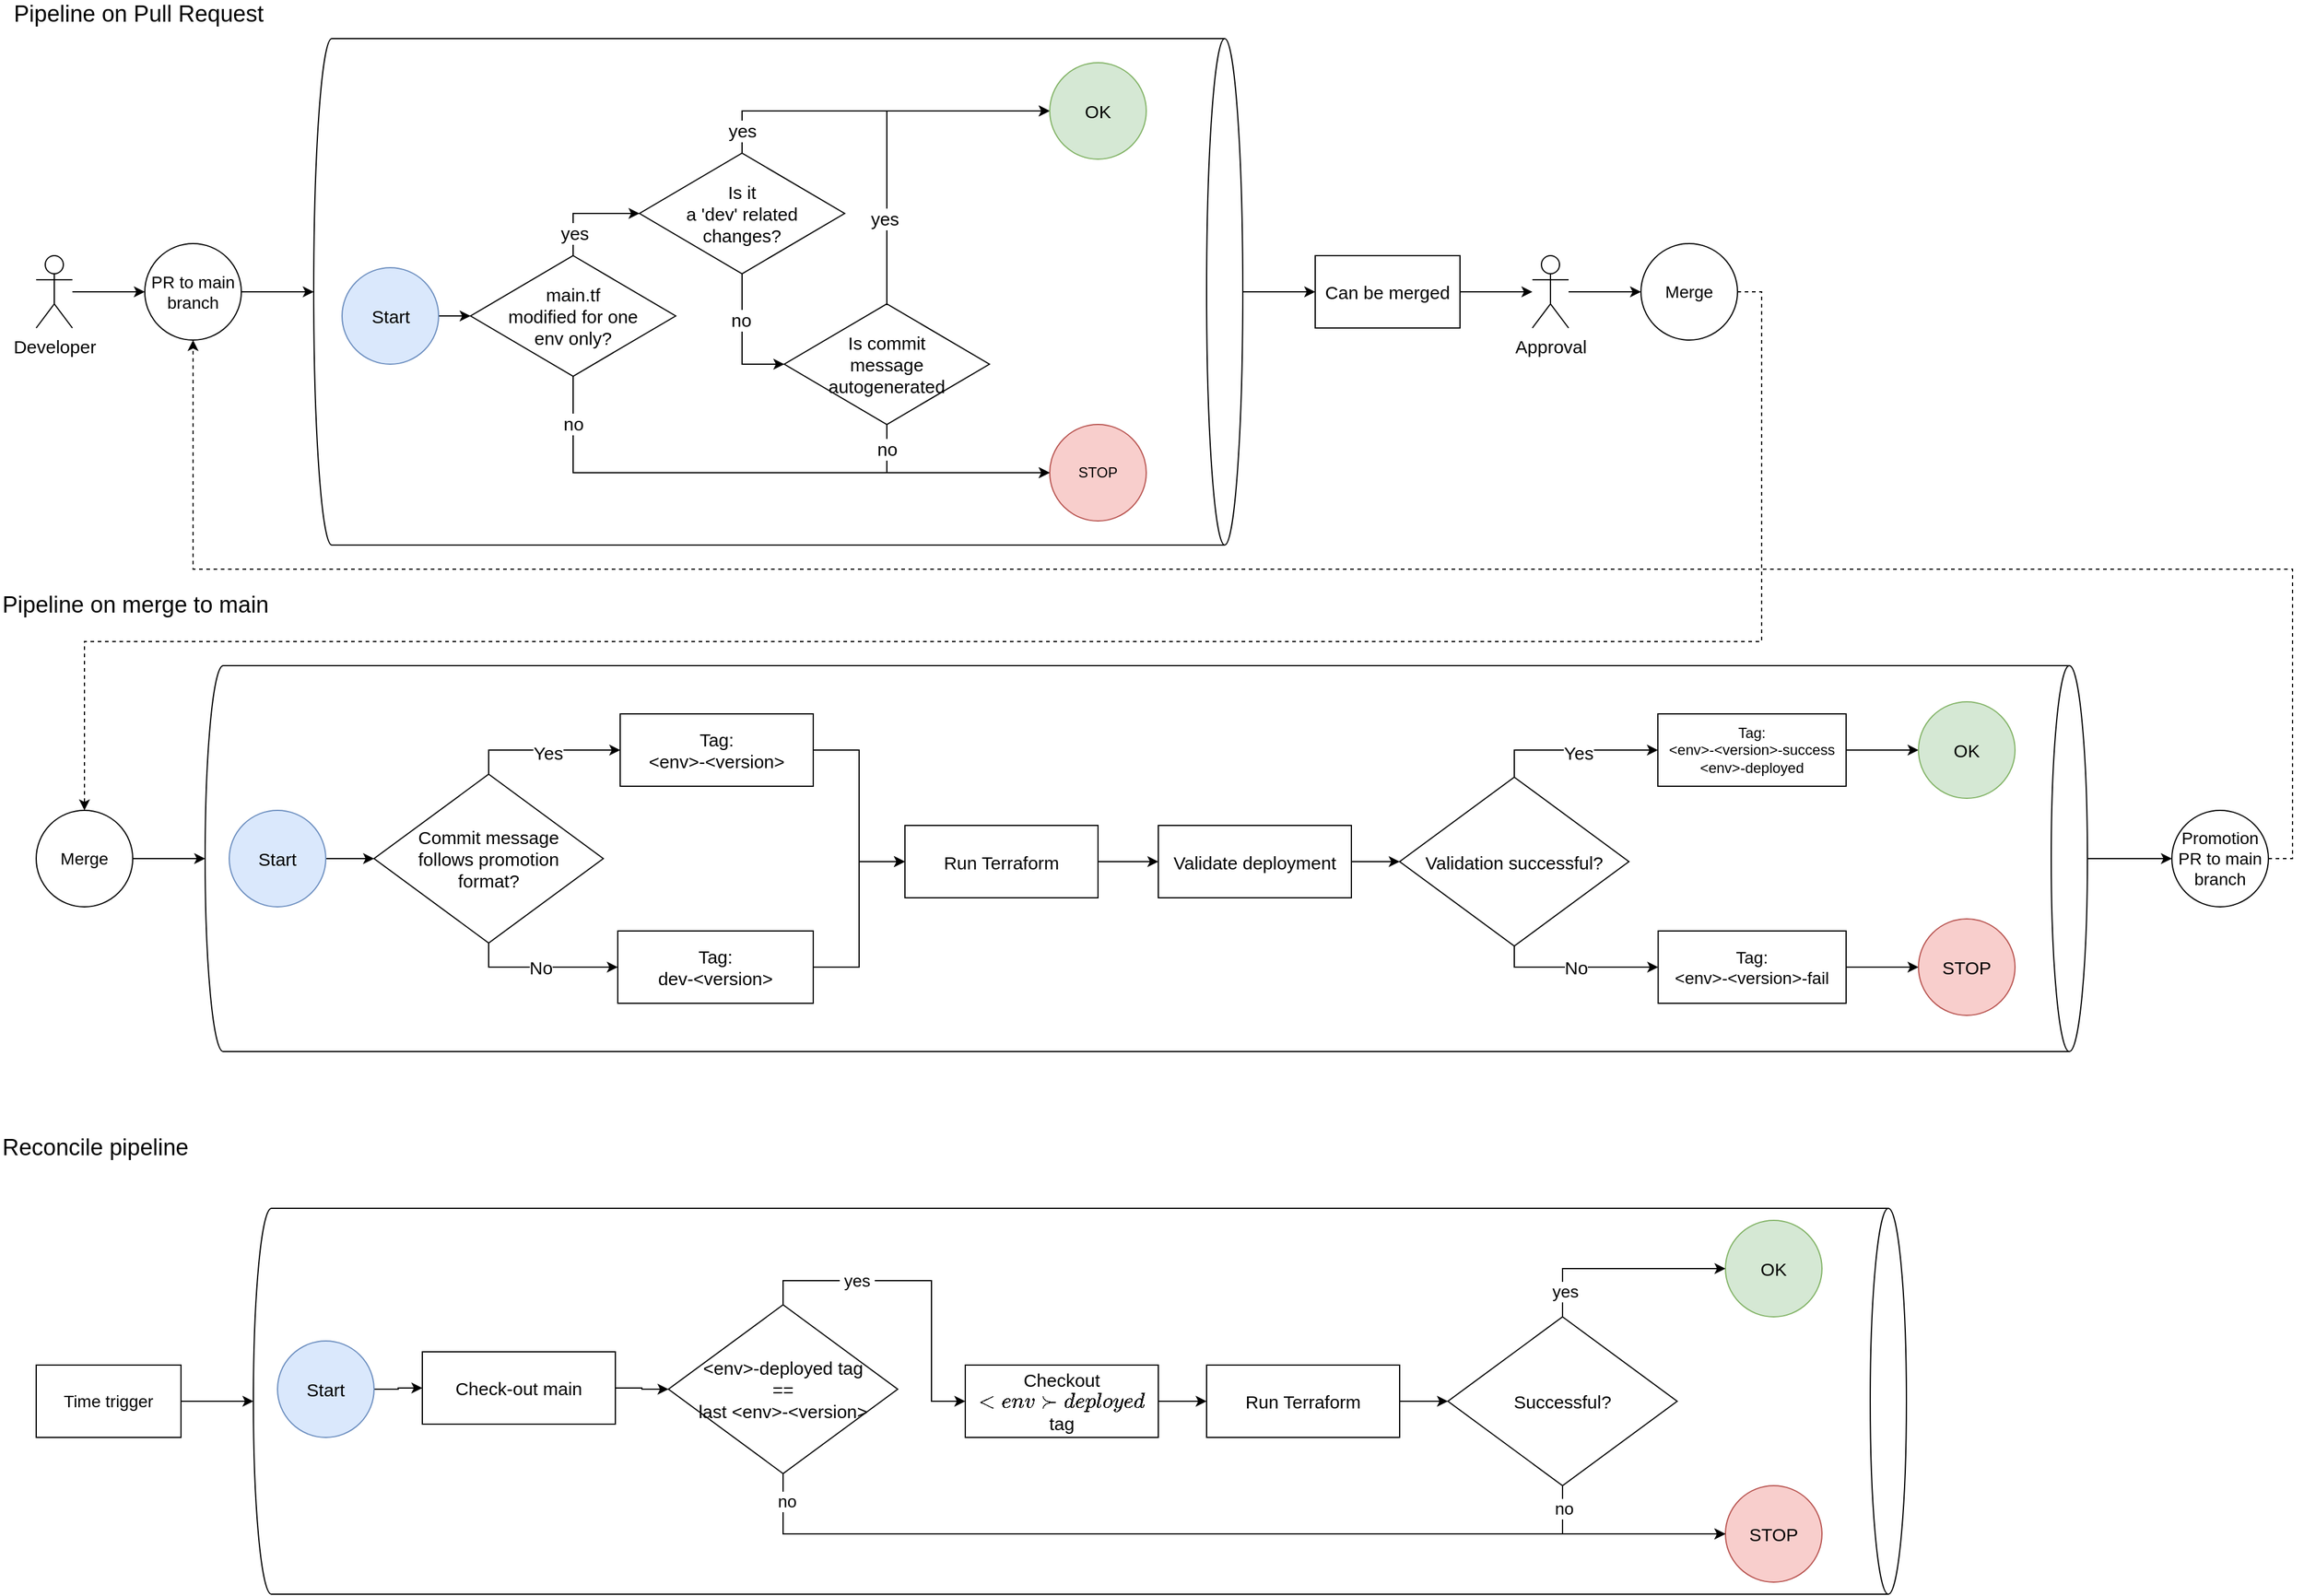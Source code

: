 <mxfile version="14.9.6" type="device" pages="2"><diagram id="iWVLd_NJzx1-euC9MQlr" name="TF Pipelines v1"><mxGraphModel dx="2157" dy="1286" grid="1" gridSize="10" guides="1" tooltips="1" connect="1" arrows="1" fold="1" page="1" pageScale="1" pageWidth="827" pageHeight="1169" math="0" shadow="0"><root><mxCell id="1mFkJhqxDBSPkTZNIbAJ-0"/><mxCell id="1mFkJhqxDBSPkTZNIbAJ-1" parent="1mFkJhqxDBSPkTZNIbAJ-0"/><mxCell id="kud8aly_nbZYpV0YYRVf-46" value="" style="shape=cylinder3;whiteSpace=wrap;html=1;boundedLbl=1;backgroundOutline=1;size=15;direction=south;" vertex="1" parent="1mFkJhqxDBSPkTZNIbAJ-1"><mxGeometry x="210" y="600" width="1560" height="320" as="geometry"/></mxCell><mxCell id="kud8aly_nbZYpV0YYRVf-48" style="edgeStyle=orthogonalEdgeStyle;rounded=0;orthogonalLoop=1;jettySize=auto;html=1;exitX=0.5;exitY=0;exitDx=0;exitDy=0;exitPerimeter=0;entryX=0;entryY=0.5;entryDx=0;entryDy=0;fontSize=14;" edge="1" parent="1mFkJhqxDBSPkTZNIbAJ-1" source="kud8aly_nbZYpV0YYRVf-46" target="niLspS4J3mImzrOjbD-w-31"><mxGeometry relative="1" as="geometry"><mxPoint x="1830" y="760" as="targetPoint"/></mxGeometry></mxCell><mxCell id="GtFLB73gYNzoDQvOLB24-94" style="edgeStyle=orthogonalEdgeStyle;rounded=0;orthogonalLoop=1;jettySize=auto;html=1;exitX=0.5;exitY=0;exitDx=0;exitDy=0;exitPerimeter=0;entryX=0;entryY=0.5;entryDx=0;entryDy=0;fontSize=15;" edge="1" parent="1mFkJhqxDBSPkTZNIbAJ-1" source="GtFLB73gYNzoDQvOLB24-58" target="GtFLB73gYNzoDQvOLB24-14"><mxGeometry relative="1" as="geometry"/></mxCell><mxCell id="GtFLB73gYNzoDQvOLB24-58" value="" style="shape=cylinder3;whiteSpace=wrap;html=1;boundedLbl=1;backgroundOutline=1;size=15;direction=south;" vertex="1" parent="1mFkJhqxDBSPkTZNIbAJ-1"><mxGeometry x="300" y="80" width="770" height="420" as="geometry"/></mxCell><mxCell id="OagC4M5YjwXTgCS8oxCH-0" value="Pipeline on Pull Request" style="text;html=1;strokeColor=none;fillColor=none;align=center;verticalAlign=middle;whiteSpace=wrap;rounded=0;fontSize=19;" vertex="1" parent="1mFkJhqxDBSPkTZNIbAJ-1"><mxGeometry x="40" y="50" width="230" height="20" as="geometry"/></mxCell><mxCell id="GtFLB73gYNzoDQvOLB24-5" value="Developer" style="shape=umlActor;verticalLabelPosition=bottom;verticalAlign=top;html=1;outlineConnect=0;fontSize=15;" vertex="1" parent="1mFkJhqxDBSPkTZNIbAJ-1"><mxGeometry x="70" y="260" width="30" height="60" as="geometry"/></mxCell><mxCell id="GtFLB73gYNzoDQvOLB24-13" style="edgeStyle=orthogonalEdgeStyle;rounded=0;orthogonalLoop=1;jettySize=auto;html=1;exitX=1;exitY=0.5;exitDx=0;exitDy=0;fontSize=15;" edge="1" parent="1mFkJhqxDBSPkTZNIbAJ-1" source="GtFLB73gYNzoDQvOLB24-14" target="GtFLB73gYNzoDQvOLB24-17"><mxGeometry relative="1" as="geometry"/></mxCell><mxCell id="GtFLB73gYNzoDQvOLB24-14" value="Can be merged" style="rounded=0;whiteSpace=wrap;html=1;fontSize=15;" vertex="1" parent="1mFkJhqxDBSPkTZNIbAJ-1"><mxGeometry x="1130" y="260" width="120" height="60" as="geometry"/></mxCell><mxCell id="GtFLB73gYNzoDQvOLB24-17" value="Approval" style="shape=umlActor;verticalLabelPosition=bottom;verticalAlign=top;html=1;outlineConnect=0;fontSize=15;" vertex="1" parent="1mFkJhqxDBSPkTZNIbAJ-1"><mxGeometry x="1310" y="260" width="30" height="60" as="geometry"/></mxCell><mxCell id="GtFLB73gYNzoDQvOLB24-81" style="edgeStyle=orthogonalEdgeStyle;rounded=0;orthogonalLoop=1;jettySize=auto;html=1;exitX=0.5;exitY=0;exitDx=0;exitDy=0;entryX=0;entryY=0.5;entryDx=0;entryDy=0;fontSize=15;" edge="1" parent="1mFkJhqxDBSPkTZNIbAJ-1" source="GtFLB73gYNzoDQvOLB24-35" target="GtFLB73gYNzoDQvOLB24-43"><mxGeometry relative="1" as="geometry"/></mxCell><mxCell id="GtFLB73gYNzoDQvOLB24-95" value="yes" style="edgeLabel;html=1;align=center;verticalAlign=middle;resizable=0;points=[];fontSize=15;" vertex="1" connectable="0" parent="GtFLB73gYNzoDQvOLB24-81"><mxGeometry x="-0.573" y="-1" relative="1" as="geometry"><mxPoint as="offset"/></mxGeometry></mxCell><mxCell id="GtFLB73gYNzoDQvOLB24-83" style="edgeStyle=orthogonalEdgeStyle;rounded=0;orthogonalLoop=1;jettySize=auto;html=1;exitX=0.5;exitY=1;exitDx=0;exitDy=0;entryX=0;entryY=0.5;entryDx=0;entryDy=0;fontSize=15;" edge="1" parent="1mFkJhqxDBSPkTZNIbAJ-1" source="GtFLB73gYNzoDQvOLB24-35" target="GtFLB73gYNzoDQvOLB24-36"><mxGeometry relative="1" as="geometry"/></mxCell><mxCell id="GtFLB73gYNzoDQvOLB24-90" value="no" style="edgeLabel;html=1;align=center;verticalAlign=middle;resizable=0;points=[];fontSize=15;" vertex="1" connectable="0" parent="GtFLB73gYNzoDQvOLB24-83"><mxGeometry x="-0.806" y="-2" relative="1" as="geometry"><mxPoint x="2" y="-7" as="offset"/></mxGeometry></mxCell><mxCell id="GtFLB73gYNzoDQvOLB24-35" value="&lt;span style=&quot;text-align: left ; font-size: 15px&quot;&gt;main.tf&lt;br&gt;modified&amp;nbsp;for one&lt;br&gt;env only?&lt;/span&gt;" style="rhombus;whiteSpace=wrap;html=1;" vertex="1" parent="1mFkJhqxDBSPkTZNIbAJ-1"><mxGeometry x="430" y="260" width="170" height="100" as="geometry"/></mxCell><mxCell id="GtFLB73gYNzoDQvOLB24-36" value="STOP" style="ellipse;whiteSpace=wrap;html=1;aspect=fixed;fillColor=#f8cecc;strokeColor=#b85450;" vertex="1" parent="1mFkJhqxDBSPkTZNIbAJ-1"><mxGeometry x="910" y="400" width="80" height="80" as="geometry"/></mxCell><mxCell id="GtFLB73gYNzoDQvOLB24-51" style="edgeStyle=orthogonalEdgeStyle;rounded=0;orthogonalLoop=1;jettySize=auto;html=1;exitX=1;exitY=0.5;exitDx=0;exitDy=0;fontSize=15;" edge="1" parent="1mFkJhqxDBSPkTZNIbAJ-1" source="GtFLB73gYNzoDQvOLB24-38" target="GtFLB73gYNzoDQvOLB24-35"><mxGeometry relative="1" as="geometry"/></mxCell><mxCell id="GtFLB73gYNzoDQvOLB24-38" value="Start" style="ellipse;whiteSpace=wrap;html=1;aspect=fixed;fontSize=15;fillColor=#dae8fc;strokeColor=#6c8ebf;" vertex="1" parent="1mFkJhqxDBSPkTZNIbAJ-1"><mxGeometry x="323.5" y="270" width="80" height="80" as="geometry"/></mxCell><mxCell id="GtFLB73gYNzoDQvOLB24-54" style="edgeStyle=orthogonalEdgeStyle;rounded=0;orthogonalLoop=1;jettySize=auto;html=1;exitX=0.5;exitY=1;exitDx=0;exitDy=0;fontSize=15;entryX=0;entryY=0.5;entryDx=0;entryDy=0;" edge="1" parent="1mFkJhqxDBSPkTZNIbAJ-1" source="GtFLB73gYNzoDQvOLB24-43" target="GtFLB73gYNzoDQvOLB24-48"><mxGeometry relative="1" as="geometry"/></mxCell><mxCell id="GtFLB73gYNzoDQvOLB24-91" value="no" style="edgeLabel;html=1;align=center;verticalAlign=middle;resizable=0;points=[];fontSize=15;" vertex="1" connectable="0" parent="GtFLB73gYNzoDQvOLB24-54"><mxGeometry x="-0.314" y="-1" relative="1" as="geometry"><mxPoint as="offset"/></mxGeometry></mxCell><mxCell id="GtFLB73gYNzoDQvOLB24-85" style="edgeStyle=orthogonalEdgeStyle;rounded=0;orthogonalLoop=1;jettySize=auto;html=1;exitX=0.5;exitY=0;exitDx=0;exitDy=0;entryX=0;entryY=0.5;entryDx=0;entryDy=0;fontSize=15;" edge="1" parent="1mFkJhqxDBSPkTZNIbAJ-1" source="GtFLB73gYNzoDQvOLB24-43" target="GtFLB73gYNzoDQvOLB24-49"><mxGeometry relative="1" as="geometry"><Array as="points"><mxPoint x="655" y="140"/><mxPoint x="910" y="140"/></Array></mxGeometry></mxCell><mxCell id="GtFLB73gYNzoDQvOLB24-87" value="yes" style="edgeLabel;html=1;align=center;verticalAlign=middle;resizable=0;points=[];fontSize=15;" vertex="1" connectable="0" parent="GtFLB73gYNzoDQvOLB24-85"><mxGeometry x="-0.913" relative="1" as="geometry"><mxPoint y="-7" as="offset"/></mxGeometry></mxCell><mxCell id="GtFLB73gYNzoDQvOLB24-43" value="&lt;div style=&quot;font-size: 15px&quot;&gt;&lt;span style=&quot;font-size: 15px&quot;&gt;Is it&lt;br&gt;a 'dev' related&lt;br style=&quot;font-size: 15px&quot;&gt;changes?&lt;/span&gt;&lt;/div&gt;" style="rhombus;whiteSpace=wrap;html=1;align=center;fontSize=15;" vertex="1" parent="1mFkJhqxDBSPkTZNIbAJ-1"><mxGeometry x="570" y="175" width="170" height="100" as="geometry"/></mxCell><mxCell id="GtFLB73gYNzoDQvOLB24-84" style="edgeStyle=orthogonalEdgeStyle;rounded=0;orthogonalLoop=1;jettySize=auto;html=1;exitX=0.5;exitY=1;exitDx=0;exitDy=0;fontSize=15;entryX=0;entryY=0.5;entryDx=0;entryDy=0;" edge="1" parent="1mFkJhqxDBSPkTZNIbAJ-1" source="GtFLB73gYNzoDQvOLB24-48" target="GtFLB73gYNzoDQvOLB24-36"><mxGeometry relative="1" as="geometry"><mxPoint x="910" y="420" as="targetPoint"/><Array as="points"><mxPoint x="775" y="440"/></Array></mxGeometry></mxCell><mxCell id="GtFLB73gYNzoDQvOLB24-89" value="no" style="edgeLabel;html=1;align=center;verticalAlign=middle;resizable=0;points=[];fontSize=15;" vertex="1" connectable="0" parent="GtFLB73gYNzoDQvOLB24-84"><mxGeometry x="-0.845" y="1" relative="1" as="geometry"><mxPoint x="-1" y="6" as="offset"/></mxGeometry></mxCell><mxCell id="GtFLB73gYNzoDQvOLB24-86" style="edgeStyle=orthogonalEdgeStyle;rounded=0;orthogonalLoop=1;jettySize=auto;html=1;exitX=0.5;exitY=0;exitDx=0;exitDy=0;fontSize=15;entryX=0;entryY=0.5;entryDx=0;entryDy=0;" edge="1" parent="1mFkJhqxDBSPkTZNIbAJ-1" source="GtFLB73gYNzoDQvOLB24-48" target="GtFLB73gYNzoDQvOLB24-49"><mxGeometry relative="1" as="geometry"><mxPoint x="910" y="160" as="targetPoint"/><Array as="points"><mxPoint x="775" y="140"/></Array></mxGeometry></mxCell><mxCell id="GtFLB73gYNzoDQvOLB24-88" value="yes" style="edgeLabel;html=1;align=center;verticalAlign=middle;resizable=0;points=[];fontSize=15;" vertex="1" connectable="0" parent="GtFLB73gYNzoDQvOLB24-86"><mxGeometry x="-0.519" y="2" relative="1" as="geometry"><mxPoint as="offset"/></mxGeometry></mxCell><mxCell id="GtFLB73gYNzoDQvOLB24-48" value="&lt;div style=&quot;font-size: 15px;&quot;&gt;Is commit&lt;br style=&quot;font-size: 15px;&quot;&gt;message&lt;br style=&quot;font-size: 15px;&quot;&gt;autogenerated&lt;/div&gt;" style="rhombus;whiteSpace=wrap;html=1;align=center;fontSize=15;" vertex="1" parent="1mFkJhqxDBSPkTZNIbAJ-1"><mxGeometry x="690" y="300" width="170" height="100" as="geometry"/></mxCell><mxCell id="GtFLB73gYNzoDQvOLB24-49" value="OK" style="ellipse;whiteSpace=wrap;html=1;aspect=fixed;fontSize=15;fillColor=#d5e8d4;strokeColor=#82b366;" vertex="1" parent="1mFkJhqxDBSPkTZNIbAJ-1"><mxGeometry x="910" y="100" width="80" height="80" as="geometry"/></mxCell><mxCell id="kud8aly_nbZYpV0YYRVf-0" value="Pipeline on merge to main" style="text;html=1;strokeColor=none;fillColor=none;align=left;verticalAlign=middle;whiteSpace=wrap;rounded=0;fontSize=19;" vertex="1" parent="1mFkJhqxDBSPkTZNIbAJ-1"><mxGeometry x="40" y="540" width="240" height="20" as="geometry"/></mxCell><mxCell id="kud8aly_nbZYpV0YYRVf-1" style="edgeStyle=orthogonalEdgeStyle;rounded=0;orthogonalLoop=1;jettySize=auto;html=1;exitX=1;exitY=0.5;exitDx=0;exitDy=0;fontSize=15;" edge="1" parent="1mFkJhqxDBSPkTZNIbAJ-1" source="kud8aly_nbZYpV0YYRVf-2" target="kud8aly_nbZYpV0YYRVf-7"><mxGeometry relative="1" as="geometry"/></mxCell><mxCell id="kud8aly_nbZYpV0YYRVf-2" value="Start" style="ellipse;whiteSpace=wrap;html=1;aspect=fixed;fontSize=15;align=center;fillColor=#dae8fc;strokeColor=#6c8ebf;" vertex="1" parent="1mFkJhqxDBSPkTZNIbAJ-1"><mxGeometry x="230" y="720" width="80" height="80" as="geometry"/></mxCell><mxCell id="kud8aly_nbZYpV0YYRVf-3" style="edgeStyle=orthogonalEdgeStyle;rounded=0;orthogonalLoop=1;jettySize=auto;html=1;exitX=0.5;exitY=1;exitDx=0;exitDy=0;entryX=0;entryY=0.5;entryDx=0;entryDy=0;fontSize=15;" edge="1" parent="1mFkJhqxDBSPkTZNIbAJ-1" source="kud8aly_nbZYpV0YYRVf-7" target="kud8aly_nbZYpV0YYRVf-11"><mxGeometry relative="1" as="geometry"/></mxCell><mxCell id="kud8aly_nbZYpV0YYRVf-4" value="No" style="edgeLabel;html=1;align=center;verticalAlign=middle;resizable=0;points=[];fontSize=15;" vertex="1" connectable="0" parent="kud8aly_nbZYpV0YYRVf-3"><mxGeometry x="-0.009" relative="1" as="geometry"><mxPoint as="offset"/></mxGeometry></mxCell><mxCell id="kud8aly_nbZYpV0YYRVf-5" style="edgeStyle=orthogonalEdgeStyle;rounded=0;orthogonalLoop=1;jettySize=auto;html=1;exitX=0.5;exitY=0;exitDx=0;exitDy=0;entryX=0;entryY=0.5;entryDx=0;entryDy=0;fontSize=15;" edge="1" parent="1mFkJhqxDBSPkTZNIbAJ-1" source="kud8aly_nbZYpV0YYRVf-7" target="kud8aly_nbZYpV0YYRVf-9"><mxGeometry relative="1" as="geometry"/></mxCell><mxCell id="kud8aly_nbZYpV0YYRVf-6" value="Yes" style="edgeLabel;html=1;align=center;verticalAlign=middle;resizable=0;points=[];fontSize=15;" vertex="1" connectable="0" parent="kud8aly_nbZYpV0YYRVf-5"><mxGeometry x="0.067" y="-2" relative="1" as="geometry"><mxPoint as="offset"/></mxGeometry></mxCell><mxCell id="kud8aly_nbZYpV0YYRVf-7" value="Commit message&lt;br&gt;follows promotion&lt;br&gt;&lt;div&gt;&lt;span&gt;format?&lt;/span&gt;&lt;/div&gt;" style="rhombus;whiteSpace=wrap;html=1;fontSize=15;align=center;" vertex="1" parent="1mFkJhqxDBSPkTZNIbAJ-1"><mxGeometry x="350" y="690" width="190" height="140" as="geometry"/></mxCell><mxCell id="kud8aly_nbZYpV0YYRVf-43" style="edgeStyle=orthogonalEdgeStyle;rounded=0;orthogonalLoop=1;jettySize=auto;html=1;exitX=1;exitY=0.5;exitDx=0;exitDy=0;entryX=0;entryY=0.5;entryDx=0;entryDy=0;fontSize=14;" edge="1" parent="1mFkJhqxDBSPkTZNIbAJ-1" source="kud8aly_nbZYpV0YYRVf-9" target="kud8aly_nbZYpV0YYRVf-32"><mxGeometry relative="1" as="geometry"/></mxCell><mxCell id="kud8aly_nbZYpV0YYRVf-9" value="&lt;span&gt;Tag:&lt;/span&gt;&lt;br&gt;&lt;span&gt;&amp;lt;env&amp;gt;-&amp;lt;version&amp;gt;&lt;/span&gt;" style="rounded=0;whiteSpace=wrap;html=1;fontSize=15;align=center;" vertex="1" parent="1mFkJhqxDBSPkTZNIbAJ-1"><mxGeometry x="554" y="640" width="160" height="60" as="geometry"/></mxCell><mxCell id="kud8aly_nbZYpV0YYRVf-44" style="edgeStyle=orthogonalEdgeStyle;rounded=0;orthogonalLoop=1;jettySize=auto;html=1;exitX=1;exitY=0.5;exitDx=0;exitDy=0;entryX=0;entryY=0.5;entryDx=0;entryDy=0;fontSize=14;" edge="1" parent="1mFkJhqxDBSPkTZNIbAJ-1" source="kud8aly_nbZYpV0YYRVf-11" target="kud8aly_nbZYpV0YYRVf-32"><mxGeometry relative="1" as="geometry"/></mxCell><mxCell id="kud8aly_nbZYpV0YYRVf-11" value="Tag:&lt;br&gt;dev-&amp;lt;version&amp;gt;" style="rounded=0;whiteSpace=wrap;html=1;fontSize=15;align=center;" vertex="1" parent="1mFkJhqxDBSPkTZNIbAJ-1"><mxGeometry x="552" y="820" width="162" height="60" as="geometry"/></mxCell><mxCell id="kud8aly_nbZYpV0YYRVf-16" style="edgeStyle=orthogonalEdgeStyle;rounded=0;orthogonalLoop=1;jettySize=auto;html=1;exitX=0.5;exitY=1;exitDx=0;exitDy=0;entryX=0;entryY=0.5;entryDx=0;entryDy=0;fontSize=15;" edge="1" parent="1mFkJhqxDBSPkTZNIbAJ-1" source="kud8aly_nbZYpV0YYRVf-20" target="kud8aly_nbZYpV0YYRVf-24"><mxGeometry relative="1" as="geometry"><Array as="points"><mxPoint x="1295" y="850"/></Array></mxGeometry></mxCell><mxCell id="kud8aly_nbZYpV0YYRVf-17" value="No" style="edgeLabel;html=1;align=center;verticalAlign=middle;resizable=0;points=[];fontSize=15;" vertex="1" connectable="0" parent="kud8aly_nbZYpV0YYRVf-16"><mxGeometry x="-0.009" relative="1" as="geometry"><mxPoint as="offset"/></mxGeometry></mxCell><mxCell id="kud8aly_nbZYpV0YYRVf-18" style="edgeStyle=orthogonalEdgeStyle;rounded=0;orthogonalLoop=1;jettySize=auto;html=1;exitX=0.5;exitY=0;exitDx=0;exitDy=0;entryX=0;entryY=0.5;entryDx=0;entryDy=0;fontSize=15;" edge="1" parent="1mFkJhqxDBSPkTZNIbAJ-1" source="kud8aly_nbZYpV0YYRVf-20" target="kud8aly_nbZYpV0YYRVf-22"><mxGeometry relative="1" as="geometry"/></mxCell><mxCell id="kud8aly_nbZYpV0YYRVf-19" value="Yes" style="edgeLabel;html=1;align=center;verticalAlign=middle;resizable=0;points=[];fontSize=15;" vertex="1" connectable="0" parent="kud8aly_nbZYpV0YYRVf-18"><mxGeometry x="0.067" y="-2" relative="1" as="geometry"><mxPoint as="offset"/></mxGeometry></mxCell><mxCell id="kud8aly_nbZYpV0YYRVf-20" value="Validation successful?" style="rhombus;whiteSpace=wrap;html=1;fontSize=15;align=center;" vertex="1" parent="1mFkJhqxDBSPkTZNIbAJ-1"><mxGeometry x="1200" y="692.5" width="190" height="140" as="geometry"/></mxCell><mxCell id="kud8aly_nbZYpV0YYRVf-47" style="edgeStyle=orthogonalEdgeStyle;rounded=0;orthogonalLoop=1;jettySize=auto;html=1;exitX=1;exitY=0.5;exitDx=0;exitDy=0;entryX=0;entryY=0.5;entryDx=0;entryDy=0;fontSize=14;" edge="1" parent="1mFkJhqxDBSPkTZNIbAJ-1" source="kud8aly_nbZYpV0YYRVf-22" target="kud8aly_nbZYpV0YYRVf-25"><mxGeometry relative="1" as="geometry"/></mxCell><mxCell id="kud8aly_nbZYpV0YYRVf-22" value="Tag:&lt;br style=&quot;font-size: 12px;&quot;&gt;&amp;lt;env&amp;gt;-&amp;lt;version&amp;gt;-success&lt;br style=&quot;font-size: 12px;&quot;&gt;&amp;lt;env&amp;gt;-deployed" style="rounded=0;whiteSpace=wrap;html=1;fontSize=12;align=center;" vertex="1" parent="1mFkJhqxDBSPkTZNIbAJ-1"><mxGeometry x="1414" y="640" width="156" height="60" as="geometry"/></mxCell><mxCell id="kud8aly_nbZYpV0YYRVf-23" style="edgeStyle=orthogonalEdgeStyle;rounded=0;orthogonalLoop=1;jettySize=auto;html=1;exitX=1;exitY=0.5;exitDx=0;exitDy=0;entryX=0;entryY=0.5;entryDx=0;entryDy=0;fontSize=19;" edge="1" parent="1mFkJhqxDBSPkTZNIbAJ-1" source="kud8aly_nbZYpV0YYRVf-24" target="kud8aly_nbZYpV0YYRVf-26"><mxGeometry relative="1" as="geometry"/></mxCell><mxCell id="kud8aly_nbZYpV0YYRVf-24" value="Tag:&lt;br style=&quot;font-size: 14px;&quot;&gt;&amp;lt;env&amp;gt;-&amp;lt;version&amp;gt;-fail" style="rounded=0;whiteSpace=wrap;html=1;fontSize=14;align=center;" vertex="1" parent="1mFkJhqxDBSPkTZNIbAJ-1"><mxGeometry x="1414.25" y="820" width="155.75" height="60" as="geometry"/></mxCell><mxCell id="kud8aly_nbZYpV0YYRVf-25" value="OK" style="ellipse;whiteSpace=wrap;html=1;aspect=fixed;fontSize=15;align=center;fillColor=#d5e8d4;strokeColor=#82b366;" vertex="1" parent="1mFkJhqxDBSPkTZNIbAJ-1"><mxGeometry x="1630" y="630" width="80" height="80" as="geometry"/></mxCell><mxCell id="kud8aly_nbZYpV0YYRVf-26" value="STOP" style="ellipse;whiteSpace=wrap;html=1;aspect=fixed;fontSize=15;align=center;fillColor=#f8cecc;strokeColor=#b85450;" vertex="1" parent="1mFkJhqxDBSPkTZNIbAJ-1"><mxGeometry x="1630" y="810" width="80" height="80" as="geometry"/></mxCell><mxCell id="kud8aly_nbZYpV0YYRVf-34" style="edgeStyle=orthogonalEdgeStyle;rounded=0;orthogonalLoop=1;jettySize=auto;html=1;exitX=1;exitY=0.5;exitDx=0;exitDy=0;entryX=0;entryY=0.5;entryDx=0;entryDy=0;fontSize=15;" edge="1" parent="1mFkJhqxDBSPkTZNIbAJ-1" source="kud8aly_nbZYpV0YYRVf-32" target="kud8aly_nbZYpV0YYRVf-33"><mxGeometry relative="1" as="geometry"/></mxCell><mxCell id="kud8aly_nbZYpV0YYRVf-32" value="Run Terraform" style="rounded=0;whiteSpace=wrap;html=1;fontSize=15;align=center;" vertex="1" parent="1mFkJhqxDBSPkTZNIbAJ-1"><mxGeometry x="790" y="732.5" width="160" height="60" as="geometry"/></mxCell><mxCell id="kud8aly_nbZYpV0YYRVf-35" style="edgeStyle=orthogonalEdgeStyle;rounded=0;orthogonalLoop=1;jettySize=auto;html=1;exitX=1;exitY=0.5;exitDx=0;exitDy=0;entryX=0;entryY=0.5;entryDx=0;entryDy=0;fontSize=15;" edge="1" parent="1mFkJhqxDBSPkTZNIbAJ-1" source="kud8aly_nbZYpV0YYRVf-33" target="kud8aly_nbZYpV0YYRVf-20"><mxGeometry relative="1" as="geometry"/></mxCell><mxCell id="kud8aly_nbZYpV0YYRVf-33" value="Validate deployment" style="rounded=0;whiteSpace=wrap;html=1;fontSize=15;align=center;" vertex="1" parent="1mFkJhqxDBSPkTZNIbAJ-1"><mxGeometry x="1000" y="732.5" width="160" height="60" as="geometry"/></mxCell><mxCell id="kud8aly_nbZYpV0YYRVf-52" style="edgeStyle=orthogonalEdgeStyle;rounded=0;orthogonalLoop=1;jettySize=auto;html=1;exitX=0;exitY=0.5;exitDx=0;exitDy=0;fontSize=14;endArrow=none;endFill=0;startArrow=classic;startFill=1;" edge="1" parent="1mFkJhqxDBSPkTZNIbAJ-1" source="kud8aly_nbZYpV0YYRVf-49" target="GtFLB73gYNzoDQvOLB24-17"><mxGeometry relative="1" as="geometry"/></mxCell><mxCell id="NDiSWiTX9Ygnts5Vvc-2-5" style="edgeStyle=orthogonalEdgeStyle;rounded=0;orthogonalLoop=1;jettySize=auto;html=1;exitX=1;exitY=0.5;exitDx=0;exitDy=0;entryX=0.5;entryY=0;entryDx=0;entryDy=0;dashed=1;fontSize=14;startArrow=none;startFill=0;endArrow=classic;endFill=1;" edge="1" parent="1mFkJhqxDBSPkTZNIbAJ-1" source="kud8aly_nbZYpV0YYRVf-49" target="kud8aly_nbZYpV0YYRVf-53"><mxGeometry relative="1" as="geometry"><Array as="points"><mxPoint x="1500" y="290"/><mxPoint x="1500" y="580"/><mxPoint x="110" y="580"/></Array></mxGeometry></mxCell><mxCell id="kud8aly_nbZYpV0YYRVf-49" value="Merge" style="ellipse;whiteSpace=wrap;html=1;aspect=fixed;fontSize=14;align=center;" vertex="1" parent="1mFkJhqxDBSPkTZNIbAJ-1"><mxGeometry x="1400" y="250" width="80" height="80" as="geometry"/></mxCell><mxCell id="kud8aly_nbZYpV0YYRVf-54" style="edgeStyle=orthogonalEdgeStyle;rounded=0;orthogonalLoop=1;jettySize=auto;html=1;exitX=1;exitY=0.5;exitDx=0;exitDy=0;entryX=0.5;entryY=1;entryDx=0;entryDy=0;entryPerimeter=0;fontSize=14;startArrow=none;startFill=0;endArrow=classic;endFill=1;" edge="1" parent="1mFkJhqxDBSPkTZNIbAJ-1" source="kud8aly_nbZYpV0YYRVf-53" target="kud8aly_nbZYpV0YYRVf-46"><mxGeometry relative="1" as="geometry"/></mxCell><mxCell id="kud8aly_nbZYpV0YYRVf-53" value="Merge" style="ellipse;whiteSpace=wrap;html=1;aspect=fixed;fontSize=14;align=center;" vertex="1" parent="1mFkJhqxDBSPkTZNIbAJ-1"><mxGeometry x="70" y="720" width="80" height="80" as="geometry"/></mxCell><mxCell id="kud8aly_nbZYpV0YYRVf-59" value="Reconcile pipeline" style="text;html=1;strokeColor=none;fillColor=none;align=left;verticalAlign=middle;whiteSpace=wrap;rounded=0;fontSize=19;" vertex="1" parent="1mFkJhqxDBSPkTZNIbAJ-1"><mxGeometry x="40" y="990" width="240" height="20" as="geometry"/></mxCell><mxCell id="r55jotfgd4mwd1aB5VxC-1" style="edgeStyle=orthogonalEdgeStyle;rounded=0;orthogonalLoop=1;jettySize=auto;html=1;exitX=1;exitY=0.5;exitDx=0;exitDy=0;entryX=0.5;entryY=1;entryDx=0;entryDy=0;entryPerimeter=0;fontSize=14;startArrow=none;startFill=0;endArrow=classic;endFill=1;" edge="1" parent="1mFkJhqxDBSPkTZNIbAJ-1" source="r55jotfgd4mwd1aB5VxC-0" target="GtFLB73gYNzoDQvOLB24-58"><mxGeometry relative="1" as="geometry"/></mxCell><mxCell id="r55jotfgd4mwd1aB5VxC-2" style="edgeStyle=orthogonalEdgeStyle;rounded=0;orthogonalLoop=1;jettySize=auto;html=1;exitX=0;exitY=0.5;exitDx=0;exitDy=0;fontSize=14;startArrow=classic;startFill=1;endArrow=none;endFill=0;" edge="1" parent="1mFkJhqxDBSPkTZNIbAJ-1" source="r55jotfgd4mwd1aB5VxC-0" target="GtFLB73gYNzoDQvOLB24-5"><mxGeometry relative="1" as="geometry"/></mxCell><mxCell id="r55jotfgd4mwd1aB5VxC-0" value="PR to main branch" style="ellipse;whiteSpace=wrap;html=1;aspect=fixed;fontSize=14;align=center;" vertex="1" parent="1mFkJhqxDBSPkTZNIbAJ-1"><mxGeometry x="160" y="250" width="80" height="80" as="geometry"/></mxCell><mxCell id="niLspS4J3mImzrOjbD-w-1" value="" style="shape=cylinder3;whiteSpace=wrap;html=1;boundedLbl=1;backgroundOutline=1;size=15;direction=south;" vertex="1" parent="1mFkJhqxDBSPkTZNIbAJ-1"><mxGeometry x="250" y="1050" width="1370" height="320" as="geometry"/></mxCell><mxCell id="niLspS4J3mImzrOjbD-w-2" style="edgeStyle=orthogonalEdgeStyle;rounded=0;orthogonalLoop=1;jettySize=auto;html=1;exitX=1;exitY=0.5;exitDx=0;exitDy=0;fontSize=15;entryX=0;entryY=0.5;entryDx=0;entryDy=0;" edge="1" parent="1mFkJhqxDBSPkTZNIbAJ-1" source="niLspS4J3mImzrOjbD-w-3" target="niLspS4J3mImzrOjbD-w-33"><mxGeometry relative="1" as="geometry"><mxPoint x="390" y="1200" as="targetPoint"/></mxGeometry></mxCell><mxCell id="niLspS4J3mImzrOjbD-w-3" value="Start" style="ellipse;whiteSpace=wrap;html=1;aspect=fixed;fontSize=15;align=center;fillColor=#dae8fc;strokeColor=#6c8ebf;" vertex="1" parent="1mFkJhqxDBSPkTZNIbAJ-1"><mxGeometry x="270" y="1160" width="80" height="80" as="geometry"/></mxCell><mxCell id="niLspS4J3mImzrOjbD-w-4" style="edgeStyle=orthogonalEdgeStyle;rounded=0;orthogonalLoop=1;jettySize=auto;html=1;exitX=0.5;exitY=1;exitDx=0;exitDy=0;entryX=0;entryY=0.5;entryDx=0;entryDy=0;fontSize=15;" edge="1" parent="1mFkJhqxDBSPkTZNIbAJ-1" target="niLspS4J3mImzrOjbD-w-12"><mxGeometry relative="1" as="geometry"><mxPoint x="445" y="1270" as="sourcePoint"/></mxGeometry></mxCell><mxCell id="niLspS4J3mImzrOjbD-w-5" value="No" style="edgeLabel;html=1;align=center;verticalAlign=middle;resizable=0;points=[];fontSize=15;" vertex="1" connectable="0" parent="niLspS4J3mImzrOjbD-w-4"><mxGeometry x="-0.009" relative="1" as="geometry"><mxPoint as="offset"/></mxGeometry></mxCell><mxCell id="niLspS4J3mImzrOjbD-w-6" style="edgeStyle=orthogonalEdgeStyle;rounded=0;orthogonalLoop=1;jettySize=auto;html=1;exitX=0.5;exitY=0;exitDx=0;exitDy=0;entryX=0;entryY=0.5;entryDx=0;entryDy=0;fontSize=15;" edge="1" parent="1mFkJhqxDBSPkTZNIbAJ-1" target="niLspS4J3mImzrOjbD-w-10"><mxGeometry relative="1" as="geometry"><mxPoint x="445" y="1130" as="sourcePoint"/></mxGeometry></mxCell><mxCell id="niLspS4J3mImzrOjbD-w-7" value="Yes" style="edgeLabel;html=1;align=center;verticalAlign=middle;resizable=0;points=[];fontSize=15;" vertex="1" connectable="0" parent="niLspS4J3mImzrOjbD-w-6"><mxGeometry x="0.067" y="-2" relative="1" as="geometry"><mxPoint as="offset"/></mxGeometry></mxCell><mxCell id="niLspS4J3mImzrOjbD-w-22" value="OK" style="ellipse;whiteSpace=wrap;html=1;aspect=fixed;fontSize=15;align=center;fillColor=#d5e8d4;strokeColor=#82b366;" vertex="1" parent="1mFkJhqxDBSPkTZNIbAJ-1"><mxGeometry x="1470" y="1060" width="80" height="80" as="geometry"/></mxCell><mxCell id="niLspS4J3mImzrOjbD-w-23" value="STOP" style="ellipse;whiteSpace=wrap;html=1;aspect=fixed;fontSize=15;align=center;fillColor=#f8cecc;strokeColor=#b85450;" vertex="1" parent="1mFkJhqxDBSPkTZNIbAJ-1"><mxGeometry x="1470" y="1280" width="80" height="80" as="geometry"/></mxCell><mxCell id="niLspS4J3mImzrOjbD-w-46" style="edgeStyle=orthogonalEdgeStyle;rounded=0;orthogonalLoop=1;jettySize=auto;html=1;exitX=1;exitY=0.5;exitDx=0;exitDy=0;entryX=0;entryY=0.5;entryDx=0;entryDy=0;fontSize=14;startArrow=none;startFill=0;endArrow=classic;endFill=1;" edge="1" parent="1mFkJhqxDBSPkTZNIbAJ-1" source="niLspS4J3mImzrOjbD-w-25" target="niLspS4J3mImzrOjbD-w-45"><mxGeometry relative="1" as="geometry"/></mxCell><mxCell id="niLspS4J3mImzrOjbD-w-25" value="Run Terraform" style="rounded=0;whiteSpace=wrap;html=1;fontSize=15;align=center;" vertex="1" parent="1mFkJhqxDBSPkTZNIbAJ-1"><mxGeometry x="1040" y="1180" width="160" height="60" as="geometry"/></mxCell><mxCell id="niLspS4J3mImzrOjbD-w-39" style="edgeStyle=orthogonalEdgeStyle;rounded=0;orthogonalLoop=1;jettySize=auto;html=1;exitX=1;exitY=0.5;exitDx=0;exitDy=0;entryX=0;entryY=0.5;entryDx=0;entryDy=0;fontSize=14;startArrow=none;startFill=0;endArrow=classic;endFill=1;" edge="1" parent="1mFkJhqxDBSPkTZNIbAJ-1" source="niLspS4J3mImzrOjbD-w-27" target="niLspS4J3mImzrOjbD-w-25"><mxGeometry relative="1" as="geometry"/></mxCell><mxCell id="niLspS4J3mImzrOjbD-w-27" value="Checkout `&amp;lt;env&amp;gt;-deployed` tag" style="rounded=0;whiteSpace=wrap;html=1;fontSize=15;align=center;" vertex="1" parent="1mFkJhqxDBSPkTZNIbAJ-1"><mxGeometry x="840" y="1180" width="160" height="60" as="geometry"/></mxCell><mxCell id="NDiSWiTX9Ygnts5Vvc-2-4" style="edgeStyle=orthogonalEdgeStyle;rounded=0;orthogonalLoop=1;jettySize=auto;html=1;exitX=1;exitY=0.5;exitDx=0;exitDy=0;entryX=0.5;entryY=1;entryDx=0;entryDy=0;fontSize=14;startArrow=none;startFill=0;endArrow=classic;endFill=1;dashed=1;" edge="1" parent="1mFkJhqxDBSPkTZNIbAJ-1" source="niLspS4J3mImzrOjbD-w-31" target="r55jotfgd4mwd1aB5VxC-0"><mxGeometry relative="1" as="geometry"><Array as="points"><mxPoint x="1940" y="760"/><mxPoint x="1940" y="520"/><mxPoint x="200" y="520"/></Array></mxGeometry></mxCell><mxCell id="niLspS4J3mImzrOjbD-w-31" value="Promotion PR to main branch" style="ellipse;whiteSpace=wrap;html=1;aspect=fixed;fontSize=14;align=center;" vertex="1" parent="1mFkJhqxDBSPkTZNIbAJ-1"><mxGeometry x="1840" y="720" width="80" height="80" as="geometry"/></mxCell><mxCell id="niLspS4J3mImzrOjbD-w-53" style="edgeStyle=orthogonalEdgeStyle;rounded=0;orthogonalLoop=1;jettySize=auto;html=1;exitX=1;exitY=0.5;exitDx=0;exitDy=0;entryX=0.5;entryY=1;entryDx=0;entryDy=0;entryPerimeter=0;fontSize=14;startArrow=none;startFill=0;endArrow=classic;endFill=1;" edge="1" parent="1mFkJhqxDBSPkTZNIbAJ-1" source="niLspS4J3mImzrOjbD-w-32" target="niLspS4J3mImzrOjbD-w-1"><mxGeometry relative="1" as="geometry"/></mxCell><mxCell id="niLspS4J3mImzrOjbD-w-32" value="Time trigger" style="rounded=0;whiteSpace=wrap;html=1;fontSize=14;align=center;" vertex="1" parent="1mFkJhqxDBSPkTZNIbAJ-1"><mxGeometry x="70" y="1180" width="120" height="60" as="geometry"/></mxCell><mxCell id="niLspS4J3mImzrOjbD-w-35" style="edgeStyle=orthogonalEdgeStyle;rounded=0;orthogonalLoop=1;jettySize=auto;html=1;exitX=1;exitY=0.5;exitDx=0;exitDy=0;entryX=0;entryY=0.5;entryDx=0;entryDy=0;fontSize=14;startArrow=none;startFill=0;endArrow=classic;endFill=1;" edge="1" parent="1mFkJhqxDBSPkTZNIbAJ-1" source="niLspS4J3mImzrOjbD-w-33" target="niLspS4J3mImzrOjbD-w-34"><mxGeometry relative="1" as="geometry"/></mxCell><mxCell id="niLspS4J3mImzrOjbD-w-33" value="Check-out main" style="rounded=0;whiteSpace=wrap;html=1;fontSize=15;align=center;" vertex="1" parent="1mFkJhqxDBSPkTZNIbAJ-1"><mxGeometry x="390" y="1169" width="160" height="60" as="geometry"/></mxCell><mxCell id="niLspS4J3mImzrOjbD-w-38" style="edgeStyle=orthogonalEdgeStyle;rounded=0;orthogonalLoop=1;jettySize=auto;html=1;exitX=0.5;exitY=0;exitDx=0;exitDy=0;entryX=0;entryY=0.5;entryDx=0;entryDy=0;fontSize=14;startArrow=none;startFill=0;endArrow=classic;endFill=1;" edge="1" parent="1mFkJhqxDBSPkTZNIbAJ-1" source="niLspS4J3mImzrOjbD-w-34" target="niLspS4J3mImzrOjbD-w-27"><mxGeometry relative="1" as="geometry"/></mxCell><mxCell id="niLspS4J3mImzrOjbD-w-42" value="&amp;nbsp;yes&amp;nbsp;" style="edgeLabel;html=1;align=center;verticalAlign=middle;resizable=0;points=[];fontSize=14;" vertex="1" connectable="0" parent="niLspS4J3mImzrOjbD-w-38"><mxGeometry x="-0.783" y="4" relative="1" as="geometry"><mxPoint x="51" y="4" as="offset"/></mxGeometry></mxCell><mxCell id="niLspS4J3mImzrOjbD-w-52" style="edgeStyle=orthogonalEdgeStyle;rounded=0;orthogonalLoop=1;jettySize=auto;html=1;exitX=0.5;exitY=1;exitDx=0;exitDy=0;entryX=0;entryY=0.5;entryDx=0;entryDy=0;fontSize=14;startArrow=none;startFill=0;endArrow=classic;endFill=1;" edge="1" parent="1mFkJhqxDBSPkTZNIbAJ-1" source="niLspS4J3mImzrOjbD-w-34" target="niLspS4J3mImzrOjbD-w-23"><mxGeometry relative="1" as="geometry"/></mxCell><mxCell id="niLspS4J3mImzrOjbD-w-54" value="no" style="edgeLabel;html=1;align=center;verticalAlign=middle;resizable=0;points=[];fontSize=14;" vertex="1" connectable="0" parent="niLspS4J3mImzrOjbD-w-52"><mxGeometry x="-0.946" y="3" relative="1" as="geometry"><mxPoint as="offset"/></mxGeometry></mxCell><mxCell id="niLspS4J3mImzrOjbD-w-34" value="&amp;lt;env&amp;gt;-deployed tag &lt;br&gt;== &lt;br&gt;last &amp;lt;env&amp;gt;-&amp;lt;version&amp;gt;" style="rhombus;whiteSpace=wrap;html=1;fontSize=15;align=center;" vertex="1" parent="1mFkJhqxDBSPkTZNIbAJ-1"><mxGeometry x="594" y="1130" width="190" height="140" as="geometry"/></mxCell><mxCell id="niLspS4J3mImzrOjbD-w-47" style="edgeStyle=orthogonalEdgeStyle;rounded=0;orthogonalLoop=1;jettySize=auto;html=1;exitX=0.5;exitY=0;exitDx=0;exitDy=0;fontSize=14;startArrow=none;startFill=0;endArrow=classic;endFill=1;" edge="1" parent="1mFkJhqxDBSPkTZNIbAJ-1" source="niLspS4J3mImzrOjbD-w-45" target="niLspS4J3mImzrOjbD-w-22"><mxGeometry relative="1" as="geometry"/></mxCell><mxCell id="niLspS4J3mImzrOjbD-w-50" value="yes" style="edgeLabel;html=1;align=center;verticalAlign=middle;resizable=0;points=[];fontSize=14;" vertex="1" connectable="0" parent="niLspS4J3mImzrOjbD-w-47"><mxGeometry x="-0.752" y="-2" relative="1" as="geometry"><mxPoint as="offset"/></mxGeometry></mxCell><mxCell id="niLspS4J3mImzrOjbD-w-49" style="edgeStyle=orthogonalEdgeStyle;rounded=0;orthogonalLoop=1;jettySize=auto;html=1;exitX=0.5;exitY=1;exitDx=0;exitDy=0;entryX=0;entryY=0.5;entryDx=0;entryDy=0;fontSize=14;startArrow=none;startFill=0;endArrow=classic;endFill=1;" edge="1" parent="1mFkJhqxDBSPkTZNIbAJ-1" source="niLspS4J3mImzrOjbD-w-45" target="niLspS4J3mImzrOjbD-w-23"><mxGeometry relative="1" as="geometry"/></mxCell><mxCell id="niLspS4J3mImzrOjbD-w-51" value="no" style="edgeLabel;html=1;align=center;verticalAlign=middle;resizable=0;points=[];fontSize=14;" vertex="1" connectable="0" parent="niLspS4J3mImzrOjbD-w-49"><mxGeometry x="-0.791" y="1" relative="1" as="geometry"><mxPoint as="offset"/></mxGeometry></mxCell><mxCell id="niLspS4J3mImzrOjbD-w-45" value="Successful?" style="rhombus;whiteSpace=wrap;html=1;fontSize=15;align=center;" vertex="1" parent="1mFkJhqxDBSPkTZNIbAJ-1"><mxGeometry x="1240" y="1140" width="190" height="140" as="geometry"/></mxCell></root></mxGraphModel></diagram><diagram id="0Gckfjz_dUvBZ7DXQhTH" name="TF Pipelines v2"><mxGraphModel dx="2517" dy="1500" grid="1" gridSize="10" guides="1" tooltips="1" connect="1" arrows="1" fold="1" page="1" pageScale="1" pageWidth="827" pageHeight="1169" math="0" shadow="0"><root><mxCell id="1byRVucZ0wyBANvHVSXd-0"/><mxCell id="1byRVucZ0wyBANvHVSXd-1" parent="1byRVucZ0wyBANvHVSXd-0"/><mxCell id="sq0chlkswkHQdB7KYS-y-3" value="" style="shape=cylinder3;whiteSpace=wrap;html=1;boundedLbl=1;backgroundOutline=1;size=15;direction=south;container=1;" vertex="1" parent="1byRVucZ0wyBANvHVSXd-1"><mxGeometry x="300" y="80" width="970" height="420" as="geometry"/></mxCell><mxCell id="sq0chlkswkHQdB7KYS-y-27" value="OK" style="ellipse;whiteSpace=wrap;html=1;aspect=fixed;fontSize=15;fillColor=#d5e8d4;strokeColor=#82b366;" vertex="1" parent="sq0chlkswkHQdB7KYS-y-3"><mxGeometry x="830.63" y="20" width="80" height="80" as="geometry"/></mxCell><mxCell id="Y41gb8JiYY4Psl2mpu89-0" value="Code validation:&lt;br&gt;&lt;ol&gt;&lt;li style=&quot;text-align: left&quot;&gt;tf plan&lt;/li&gt;&lt;li style=&quot;text-align: left&quot;&gt;changes&lt;/li&gt;&lt;/ol&gt;" style="rounded=0;whiteSpace=wrap;html=1;fontSize=14;align=center;verticalAlign=top;fillColor=#FFFFFF;" vertex="1" parent="sq0chlkswkHQdB7KYS-y-3"><mxGeometry x="600" y="15" width="120" height="85" as="geometry"/></mxCell><mxCell id="sq0chlkswkHQdB7KYS-y-24" style="edgeStyle=orthogonalEdgeStyle;rounded=0;orthogonalLoop=1;jettySize=auto;html=1;exitX=0.5;exitY=0;exitDx=0;exitDy=0;fontSize=15;entryX=0;entryY=0.5;entryDx=0;entryDy=0;" edge="1" parent="1byRVucZ0wyBANvHVSXd-1" source="sq0chlkswkHQdB7KYS-y-26" target="sq0chlkswkHQdB7KYS-y-27"><mxGeometry relative="1" as="geometry"><mxPoint x="910" y="160" as="targetPoint"/><Array as="points"><mxPoint x="775" y="140"/></Array></mxGeometry></mxCell><mxCell id="sq0chlkswkHQdB7KYS-y-25" value="yes" style="edgeLabel;html=1;align=center;verticalAlign=middle;resizable=0;points=[];fontSize=15;" vertex="1" connectable="0" parent="sq0chlkswkHQdB7KYS-y-24"><mxGeometry x="-0.519" y="2" relative="1" as="geometry"><mxPoint x="2" y="48" as="offset"/></mxGeometry></mxCell><mxCell id="BDwREzqSv1v39Ho2Hos1-79" value="" style="shape=cylinder3;whiteSpace=wrap;html=1;boundedLbl=1;backgroundOutline=1;size=15;fontSize=14;align=center;direction=south;" vertex="1" parent="1byRVucZ0wyBANvHVSXd-1"><mxGeometry x="70" y="1050" width="1170" height="210" as="geometry"/></mxCell><mxCell id="BDwREzqSv1v39Ho2Hos1-78" value="" style="shape=cylinder3;whiteSpace=wrap;html=1;boundedLbl=1;backgroundOutline=1;size=15;fontSize=14;align=center;direction=south;" vertex="1" parent="1byRVucZ0wyBANvHVSXd-1"><mxGeometry x="70" y="1350" width="1170" height="210" as="geometry"/></mxCell><mxCell id="BDwREzqSv1v39Ho2Hos1-58" value="" style="rounded=0;whiteSpace=wrap;html=1;fontSize=14;align=center;dashed=1;" vertex="1" parent="1byRVucZ0wyBANvHVSXd-1"><mxGeometry x="824" y="1070" width="376" height="170" as="geometry"/></mxCell><mxCell id="BDwREzqSv1v39Ho2Hos1-57" value="" style="rounded=0;whiteSpace=wrap;html=1;fontSize=14;align=center;dashed=1;" vertex="1" parent="1byRVucZ0wyBANvHVSXd-1"><mxGeometry x="286.75" y="1070" width="516.5" height="170" as="geometry"/></mxCell><mxCell id="BDwREzqSv1v39Ho2Hos1-56" value="" style="rounded=0;whiteSpace=wrap;html=1;fontSize=14;align=center;dashed=1;" vertex="1" parent="1byRVucZ0wyBANvHVSXd-1"><mxGeometry x="100" y="1070" width="170" height="170" as="geometry"/></mxCell><mxCell id="BDwREzqSv1v39Ho2Hos1-38" style="edgeStyle=orthogonalEdgeStyle;rounded=0;orthogonalLoop=1;jettySize=auto;html=1;exitX=0.5;exitY=0;exitDx=0;exitDy=0;exitPerimeter=0;entryX=0;entryY=0.5;entryDx=0;entryDy=0;fontSize=14;startArrow=none;startFill=0;endArrow=classic;endFill=1;" edge="1" parent="1byRVucZ0wyBANvHVSXd-1" source="sq0chlkswkHQdB7KYS-y-1" target="sq0chlkswkHQdB7KYS-y-72"><mxGeometry relative="1" as="geometry"/></mxCell><mxCell id="sq0chlkswkHQdB7KYS-y-1" value="" style="shape=cylinder3;whiteSpace=wrap;html=1;boundedLbl=1;backgroundOutline=1;size=15;direction=south;" vertex="1" parent="1byRVucZ0wyBANvHVSXd-1"><mxGeometry x="210" y="600" width="2370" height="340" as="geometry"/></mxCell><mxCell id="BDwREzqSv1v39Ho2Hos1-25" value="" style="rounded=0;whiteSpace=wrap;html=1;fontSize=14;align=center;dashed=1;" vertex="1" parent="1byRVucZ0wyBANvHVSXd-1"><mxGeometry x="1850" y="620" width="620" height="280" as="geometry"/></mxCell><mxCell id="BDwREzqSv1v39Ho2Hos1-1" value="" style="rounded=0;whiteSpace=wrap;html=1;fontSize=14;align=center;dashed=1;" vertex="1" parent="1byRVucZ0wyBANvHVSXd-1"><mxGeometry x="840" y="620" width="970" height="280" as="geometry"/></mxCell><mxCell id="BDwREzqSv1v39Ho2Hos1-0" value="" style="rounded=0;whiteSpace=wrap;html=1;fontSize=14;align=center;dashed=1;" vertex="1" parent="1byRVucZ0wyBANvHVSXd-1"><mxGeometry x="240" y="620" width="580" height="280" as="geometry"/></mxCell><mxCell id="sq0chlkswkHQdB7KYS-y-2" style="edgeStyle=orthogonalEdgeStyle;rounded=0;orthogonalLoop=1;jettySize=auto;html=1;exitX=0.5;exitY=0;exitDx=0;exitDy=0;exitPerimeter=0;entryX=0;entryY=0.5;entryDx=0;entryDy=0;fontSize=15;" edge="1" parent="1byRVucZ0wyBANvHVSXd-1" source="sq0chlkswkHQdB7KYS-y-3" target="sq0chlkswkHQdB7KYS-y-7"><mxGeometry relative="1" as="geometry"/></mxCell><mxCell id="sq0chlkswkHQdB7KYS-y-4" value="Pipeline on Pull Request" style="text;html=1;strokeColor=none;fillColor=none;align=center;verticalAlign=middle;whiteSpace=wrap;rounded=0;fontSize=19;" vertex="1" parent="1byRVucZ0wyBANvHVSXd-1"><mxGeometry x="40" y="50" width="230" height="20" as="geometry"/></mxCell><mxCell id="sq0chlkswkHQdB7KYS-y-5" value="Developer" style="shape=umlActor;verticalLabelPosition=bottom;verticalAlign=top;html=1;outlineConnect=0;fontSize=15;" vertex="1" parent="1byRVucZ0wyBANvHVSXd-1"><mxGeometry x="70" y="260" width="30" height="60" as="geometry"/></mxCell><mxCell id="sq0chlkswkHQdB7KYS-y-6" style="edgeStyle=orthogonalEdgeStyle;rounded=0;orthogonalLoop=1;jettySize=auto;html=1;exitX=1;exitY=0.5;exitDx=0;exitDy=0;fontSize=15;" edge="1" parent="1byRVucZ0wyBANvHVSXd-1" source="sq0chlkswkHQdB7KYS-y-7" target="sq0chlkswkHQdB7KYS-y-8"><mxGeometry relative="1" as="geometry"/></mxCell><mxCell id="sq0chlkswkHQdB7KYS-y-7" value="Can be merged" style="rounded=0;whiteSpace=wrap;html=1;fontSize=15;" vertex="1" parent="1byRVucZ0wyBANvHVSXd-1"><mxGeometry x="1360" y="260" width="120" height="60" as="geometry"/></mxCell><mxCell id="sq0chlkswkHQdB7KYS-y-8" value="Approval" style="shape=umlActor;verticalLabelPosition=bottom;verticalAlign=top;html=1;outlineConnect=0;fontSize=15;" vertex="1" parent="1byRVucZ0wyBANvHVSXd-1"><mxGeometry x="1540" y="260" width="30" height="60" as="geometry"/></mxCell><mxCell id="sq0chlkswkHQdB7KYS-y-9" style="edgeStyle=orthogonalEdgeStyle;rounded=0;orthogonalLoop=1;jettySize=auto;html=1;exitX=0.5;exitY=0;exitDx=0;exitDy=0;entryX=0;entryY=0.5;entryDx=0;entryDy=0;fontSize=15;" edge="1" parent="1byRVucZ0wyBANvHVSXd-1" source="sq0chlkswkHQdB7KYS-y-13" target="sq0chlkswkHQdB7KYS-y-21"><mxGeometry relative="1" as="geometry"/></mxCell><mxCell id="sq0chlkswkHQdB7KYS-y-10" value="yes" style="edgeLabel;html=1;align=center;verticalAlign=middle;resizable=0;points=[];fontSize=15;" vertex="1" connectable="0" parent="sq0chlkswkHQdB7KYS-y-9"><mxGeometry x="-0.573" y="-1" relative="1" as="geometry"><mxPoint as="offset"/></mxGeometry></mxCell><mxCell id="sq0chlkswkHQdB7KYS-y-11" style="edgeStyle=orthogonalEdgeStyle;rounded=0;orthogonalLoop=1;jettySize=auto;html=1;exitX=0.5;exitY=1;exitDx=0;exitDy=0;entryX=0;entryY=0.5;entryDx=0;entryDy=0;fontSize=15;" edge="1" parent="1byRVucZ0wyBANvHVSXd-1" source="sq0chlkswkHQdB7KYS-y-13" target="sq0chlkswkHQdB7KYS-y-14"><mxGeometry relative="1" as="geometry"/></mxCell><mxCell id="sq0chlkswkHQdB7KYS-y-12" value="no" style="edgeLabel;html=1;align=center;verticalAlign=middle;resizable=0;points=[];fontSize=15;" vertex="1" connectable="0" parent="sq0chlkswkHQdB7KYS-y-11"><mxGeometry x="-0.806" y="-2" relative="1" as="geometry"><mxPoint x="2" y="-7" as="offset"/></mxGeometry></mxCell><mxCell id="sq0chlkswkHQdB7KYS-y-13" value="&lt;span style=&quot;text-align: left ; font-size: 15px&quot;&gt;main.tf&lt;br&gt;modified&amp;nbsp;for one&lt;br&gt;env only?&lt;/span&gt;" style="rhombus;whiteSpace=wrap;html=1;" vertex="1" parent="1byRVucZ0wyBANvHVSXd-1"><mxGeometry x="430" y="260" width="170" height="100" as="geometry"/></mxCell><mxCell id="sq0chlkswkHQdB7KYS-y-14" value="STOP" style="ellipse;whiteSpace=wrap;html=1;aspect=fixed;fillColor=#f8cecc;strokeColor=#b85450;" vertex="1" parent="1byRVucZ0wyBANvHVSXd-1"><mxGeometry x="910" y="400" width="80" height="80" as="geometry"/></mxCell><mxCell id="sq0chlkswkHQdB7KYS-y-15" style="edgeStyle=orthogonalEdgeStyle;rounded=0;orthogonalLoop=1;jettySize=auto;html=1;exitX=1;exitY=0.5;exitDx=0;exitDy=0;fontSize=15;" edge="1" parent="1byRVucZ0wyBANvHVSXd-1" source="sq0chlkswkHQdB7KYS-y-16" target="sq0chlkswkHQdB7KYS-y-13"><mxGeometry relative="1" as="geometry"/></mxCell><mxCell id="sq0chlkswkHQdB7KYS-y-16" value="Start" style="ellipse;whiteSpace=wrap;html=1;aspect=fixed;fontSize=15;fillColor=#dae8fc;strokeColor=#6c8ebf;" vertex="1" parent="1byRVucZ0wyBANvHVSXd-1"><mxGeometry x="323.5" y="270" width="80" height="80" as="geometry"/></mxCell><mxCell id="sq0chlkswkHQdB7KYS-y-17" style="edgeStyle=orthogonalEdgeStyle;rounded=0;orthogonalLoop=1;jettySize=auto;html=1;exitX=0.5;exitY=1;exitDx=0;exitDy=0;fontSize=15;entryX=0;entryY=0.5;entryDx=0;entryDy=0;" edge="1" parent="1byRVucZ0wyBANvHVSXd-1" source="sq0chlkswkHQdB7KYS-y-21" target="sq0chlkswkHQdB7KYS-y-26"><mxGeometry relative="1" as="geometry"/></mxCell><mxCell id="sq0chlkswkHQdB7KYS-y-18" value="no" style="edgeLabel;html=1;align=center;verticalAlign=middle;resizable=0;points=[];fontSize=15;" vertex="1" connectable="0" parent="sq0chlkswkHQdB7KYS-y-17"><mxGeometry x="-0.314" y="-1" relative="1" as="geometry"><mxPoint as="offset"/></mxGeometry></mxCell><mxCell id="sq0chlkswkHQdB7KYS-y-19" style="edgeStyle=orthogonalEdgeStyle;rounded=0;orthogonalLoop=1;jettySize=auto;html=1;exitX=0.5;exitY=0;exitDx=0;exitDy=0;entryX=0;entryY=0.5;entryDx=0;entryDy=0;fontSize=15;" edge="1" parent="1byRVucZ0wyBANvHVSXd-1" source="sq0chlkswkHQdB7KYS-y-21" target="sq0chlkswkHQdB7KYS-y-27"><mxGeometry relative="1" as="geometry"><Array as="points"><mxPoint x="655" y="140"/><mxPoint x="910" y="140"/></Array></mxGeometry></mxCell><mxCell id="sq0chlkswkHQdB7KYS-y-20" value="yes" style="edgeLabel;html=1;align=center;verticalAlign=middle;resizable=0;points=[];fontSize=15;" vertex="1" connectable="0" parent="sq0chlkswkHQdB7KYS-y-19"><mxGeometry x="-0.913" relative="1" as="geometry"><mxPoint y="7" as="offset"/></mxGeometry></mxCell><mxCell id="sq0chlkswkHQdB7KYS-y-21" value="&lt;div style=&quot;font-size: 15px&quot;&gt;&lt;span style=&quot;font-size: 15px&quot;&gt;Is it&lt;br&gt;a 'learning' related&lt;br style=&quot;font-size: 15px&quot;&gt;changes?&lt;/span&gt;&lt;/div&gt;" style="rhombus;whiteSpace=wrap;html=1;align=center;fontSize=15;" vertex="1" parent="1byRVucZ0wyBANvHVSXd-1"><mxGeometry x="570" y="175" width="170" height="100" as="geometry"/></mxCell><mxCell id="sq0chlkswkHQdB7KYS-y-22" style="edgeStyle=orthogonalEdgeStyle;rounded=0;orthogonalLoop=1;jettySize=auto;html=1;exitX=0.5;exitY=1;exitDx=0;exitDy=0;fontSize=15;entryX=0;entryY=0.5;entryDx=0;entryDy=0;" edge="1" parent="1byRVucZ0wyBANvHVSXd-1" source="sq0chlkswkHQdB7KYS-y-26" target="sq0chlkswkHQdB7KYS-y-14"><mxGeometry relative="1" as="geometry"><mxPoint x="910" y="420" as="targetPoint"/><Array as="points"><mxPoint x="775" y="440"/></Array></mxGeometry></mxCell><mxCell id="sq0chlkswkHQdB7KYS-y-23" value="no" style="edgeLabel;html=1;align=center;verticalAlign=middle;resizable=0;points=[];fontSize=15;" vertex="1" connectable="0" parent="sq0chlkswkHQdB7KYS-y-22"><mxGeometry x="-0.845" y="1" relative="1" as="geometry"><mxPoint x="-1" y="6" as="offset"/></mxGeometry></mxCell><mxCell id="sq0chlkswkHQdB7KYS-y-26" value="&lt;div style=&quot;font-size: 15px;&quot;&gt;Is commit&lt;br style=&quot;font-size: 15px;&quot;&gt;message&lt;br style=&quot;font-size: 15px;&quot;&gt;autogenerated&lt;/div&gt;" style="rhombus;whiteSpace=wrap;html=1;align=center;fontSize=15;" vertex="1" parent="1byRVucZ0wyBANvHVSXd-1"><mxGeometry x="690" y="300" width="170" height="100" as="geometry"/></mxCell><mxCell id="sq0chlkswkHQdB7KYS-y-28" value="Pipeline on merge to main" style="text;html=1;strokeColor=none;fillColor=none;align=left;verticalAlign=middle;whiteSpace=wrap;rounded=0;fontSize=19;" vertex="1" parent="1byRVucZ0wyBANvHVSXd-1"><mxGeometry x="40" y="540" width="240" height="20" as="geometry"/></mxCell><mxCell id="sq0chlkswkHQdB7KYS-y-29" style="edgeStyle=orthogonalEdgeStyle;rounded=0;orthogonalLoop=1;jettySize=auto;html=1;exitX=1;exitY=0.5;exitDx=0;exitDy=0;fontSize=15;" edge="1" parent="1byRVucZ0wyBANvHVSXd-1" source="sq0chlkswkHQdB7KYS-y-30" target="sq0chlkswkHQdB7KYS-y-35"><mxGeometry relative="1" as="geometry"/></mxCell><mxCell id="sq0chlkswkHQdB7KYS-y-30" value="Start" style="ellipse;whiteSpace=wrap;html=1;aspect=fixed;fontSize=15;align=center;fillColor=#dae8fc;strokeColor=#6c8ebf;" vertex="1" parent="1byRVucZ0wyBANvHVSXd-1"><mxGeometry x="255" y="720" width="80" height="80" as="geometry"/></mxCell><mxCell id="sq0chlkswkHQdB7KYS-y-31" style="edgeStyle=orthogonalEdgeStyle;rounded=0;orthogonalLoop=1;jettySize=auto;html=1;exitX=0.5;exitY=1;exitDx=0;exitDy=0;entryX=0;entryY=0.5;entryDx=0;entryDy=0;fontSize=15;" edge="1" parent="1byRVucZ0wyBANvHVSXd-1" source="sq0chlkswkHQdB7KYS-y-35" target="sq0chlkswkHQdB7KYS-y-39"><mxGeometry relative="1" as="geometry"/></mxCell><mxCell id="sq0chlkswkHQdB7KYS-y-32" value="No" style="edgeLabel;html=1;align=center;verticalAlign=middle;resizable=0;points=[];fontSize=15;" vertex="1" connectable="0" parent="sq0chlkswkHQdB7KYS-y-31"><mxGeometry x="-0.009" relative="1" as="geometry"><mxPoint x="4" as="offset"/></mxGeometry></mxCell><mxCell id="sq0chlkswkHQdB7KYS-y-33" style="edgeStyle=orthogonalEdgeStyle;rounded=0;orthogonalLoop=1;jettySize=auto;html=1;exitX=0.5;exitY=0;exitDx=0;exitDy=0;entryX=0;entryY=0.5;entryDx=0;entryDy=0;fontSize=15;" edge="1" parent="1byRVucZ0wyBANvHVSXd-1" source="sq0chlkswkHQdB7KYS-y-35" target="sq0chlkswkHQdB7KYS-y-37"><mxGeometry relative="1" as="geometry"/></mxCell><mxCell id="sq0chlkswkHQdB7KYS-y-34" value="Yes" style="edgeLabel;html=1;align=center;verticalAlign=middle;resizable=0;points=[];fontSize=15;" vertex="1" connectable="0" parent="sq0chlkswkHQdB7KYS-y-33"><mxGeometry x="0.067" y="-2" relative="1" as="geometry"><mxPoint as="offset"/></mxGeometry></mxCell><mxCell id="sq0chlkswkHQdB7KYS-y-35" value="Commit message&lt;br&gt;follows promotion&lt;br&gt;&lt;div&gt;&lt;span&gt;format?&lt;/span&gt;&lt;/div&gt;" style="rhombus;whiteSpace=wrap;html=1;fontSize=15;align=center;" vertex="1" parent="1byRVucZ0wyBANvHVSXd-1"><mxGeometry x="355" y="690" width="190" height="140" as="geometry"/></mxCell><mxCell id="BDwREzqSv1v39Ho2Hos1-16" style="edgeStyle=orthogonalEdgeStyle;rounded=0;orthogonalLoop=1;jettySize=auto;html=1;exitX=1;exitY=0.5;exitDx=0;exitDy=0;entryX=0;entryY=0.5;entryDx=0;entryDy=0;fontSize=14;startArrow=none;startFill=0;endArrow=classic;endFill=1;" edge="1" parent="1byRVucZ0wyBANvHVSXd-1" source="sq0chlkswkHQdB7KYS-y-37" target="BDwREzqSv1v39Ho2Hos1-15"><mxGeometry relative="1" as="geometry"/></mxCell><mxCell id="sq0chlkswkHQdB7KYS-y-37" value="&lt;span&gt;Tag:&lt;/span&gt;&lt;br&gt;&lt;span&gt;&amp;lt;env&amp;gt;-&amp;lt;version&amp;gt;&lt;/span&gt;" style="rounded=0;whiteSpace=wrap;html=1;fontSize=15;align=center;" vertex="1" parent="1byRVucZ0wyBANvHVSXd-1"><mxGeometry x="515" y="640" width="160" height="60" as="geometry"/></mxCell><mxCell id="BDwREzqSv1v39Ho2Hos1-17" style="edgeStyle=orthogonalEdgeStyle;rounded=0;orthogonalLoop=1;jettySize=auto;html=1;exitX=1;exitY=0.5;exitDx=0;exitDy=0;fontSize=14;startArrow=none;startFill=0;endArrow=classic;endFill=1;entryX=0;entryY=0.5;entryDx=0;entryDy=0;" edge="1" parent="1byRVucZ0wyBANvHVSXd-1" source="sq0chlkswkHQdB7KYS-y-39" target="BDwREzqSv1v39Ho2Hos1-15"><mxGeometry relative="1" as="geometry"><mxPoint x="695" y="760.0" as="targetPoint"/></mxGeometry></mxCell><mxCell id="sq0chlkswkHQdB7KYS-y-39" value="Tag:&lt;br&gt;learning-&amp;lt;version&amp;gt;" style="rounded=0;whiteSpace=wrap;html=1;fontSize=15;align=center;" vertex="1" parent="1byRVucZ0wyBANvHVSXd-1"><mxGeometry x="515" y="820" width="160" height="60" as="geometry"/></mxCell><mxCell id="BDwREzqSv1v39Ho2Hos1-7" style="edgeStyle=orthogonalEdgeStyle;rounded=0;orthogonalLoop=1;jettySize=auto;html=1;exitX=0.5;exitY=1;exitDx=0;exitDy=0;entryX=0;entryY=0.5;entryDx=0;entryDy=0;fontSize=14;startArrow=none;startFill=0;endArrow=classic;endFill=1;" edge="1" parent="1byRVucZ0wyBANvHVSXd-1" source="sq0chlkswkHQdB7KYS-y-44" target="BDwREzqSv1v39Ho2Hos1-3"><mxGeometry relative="1" as="geometry"><Array as="points"><mxPoint x="1449" y="850"/></Array></mxGeometry></mxCell><mxCell id="BDwREzqSv1v39Ho2Hos1-13" value="No" style="edgeLabel;html=1;align=center;verticalAlign=middle;resizable=0;points=[];fontSize=14;" vertex="1" connectable="0" parent="BDwREzqSv1v39Ho2Hos1-7"><mxGeometry x="0.164" relative="1" as="geometry"><mxPoint as="offset"/></mxGeometry></mxCell><mxCell id="BDwREzqSv1v39Ho2Hos1-9" style="edgeStyle=orthogonalEdgeStyle;rounded=0;orthogonalLoop=1;jettySize=auto;html=1;exitX=0.5;exitY=0;exitDx=0;exitDy=0;entryX=0;entryY=0.5;entryDx=0;entryDy=0;fontSize=14;startArrow=none;startFill=0;endArrow=classic;endFill=1;" edge="1" parent="1byRVucZ0wyBANvHVSXd-1" source="sq0chlkswkHQdB7KYS-y-44" target="BDwREzqSv1v39Ho2Hos1-8"><mxGeometry relative="1" as="geometry"/></mxCell><mxCell id="BDwREzqSv1v39Ho2Hos1-12" value="Yes" style="edgeLabel;html=1;align=center;verticalAlign=middle;resizable=0;points=[];fontSize=14;" vertex="1" connectable="0" parent="BDwREzqSv1v39Ho2Hos1-9"><mxGeometry x="-0.197" y="-1" relative="1" as="geometry"><mxPoint x="11" y="-1" as="offset"/></mxGeometry></mxCell><mxCell id="sq0chlkswkHQdB7KYS-y-44" value="Validation&lt;br&gt;successful?" style="rhombus;whiteSpace=wrap;html=1;fontSize=15;align=center;" vertex="1" parent="1byRVucZ0wyBANvHVSXd-1"><mxGeometry x="1353.63" y="695" width="190" height="140" as="geometry"/></mxCell><mxCell id="sq0chlkswkHQdB7KYS-y-45" style="edgeStyle=orthogonalEdgeStyle;rounded=0;orthogonalLoop=1;jettySize=auto;html=1;exitX=1;exitY=0.5;exitDx=0;exitDy=0;entryX=0;entryY=0.5;entryDx=0;entryDy=0;fontSize=14;" edge="1" parent="1byRVucZ0wyBANvHVSXd-1" source="sq0chlkswkHQdB7KYS-y-46" target="sq0chlkswkHQdB7KYS-y-49"><mxGeometry relative="1" as="geometry"/></mxCell><mxCell id="sq0chlkswkHQdB7KYS-y-46" value="Tag:&lt;br style=&quot;font-size: 12px;&quot;&gt;&amp;lt;env&amp;gt;-&amp;lt;version&amp;gt;-success&lt;br style=&quot;font-size: 12px;&quot;&gt;&amp;lt;env&amp;gt;-deployed" style="rounded=0;whiteSpace=wrap;html=1;fontSize=12;align=center;" vertex="1" parent="1byRVucZ0wyBANvHVSXd-1"><mxGeometry x="2150" y="645" width="156" height="60" as="geometry"/></mxCell><mxCell id="sq0chlkswkHQdB7KYS-y-47" style="edgeStyle=orthogonalEdgeStyle;rounded=0;orthogonalLoop=1;jettySize=auto;html=1;exitX=1;exitY=0.5;exitDx=0;exitDy=0;entryX=0;entryY=0.5;entryDx=0;entryDy=0;fontSize=19;" edge="1" parent="1byRVucZ0wyBANvHVSXd-1" source="sq0chlkswkHQdB7KYS-y-48" target="sq0chlkswkHQdB7KYS-y-50"><mxGeometry relative="1" as="geometry"/></mxCell><mxCell id="sq0chlkswkHQdB7KYS-y-48" value="Tag:&lt;br style=&quot;font-size: 14px;&quot;&gt;&amp;lt;env&amp;gt;-&amp;lt;version&amp;gt;-fail" style="rounded=0;whiteSpace=wrap;html=1;fontSize=14;align=center;" vertex="1" parent="1byRVucZ0wyBANvHVSXd-1"><mxGeometry x="2150" y="820" width="155.75" height="60" as="geometry"/></mxCell><mxCell id="sq0chlkswkHQdB7KYS-y-49" value="OK" style="ellipse;whiteSpace=wrap;html=1;aspect=fixed;fontSize=15;align=center;fillColor=#d5e8d4;strokeColor=#82b366;" vertex="1" parent="1byRVucZ0wyBANvHVSXd-1"><mxGeometry x="2350" y="635" width="80" height="80" as="geometry"/></mxCell><mxCell id="sq0chlkswkHQdB7KYS-y-50" value="STOP" style="ellipse;whiteSpace=wrap;html=1;aspect=fixed;fontSize=15;align=center;fillColor=#f8cecc;strokeColor=#b85450;" vertex="1" parent="1byRVucZ0wyBANvHVSXd-1"><mxGeometry x="2350" y="810" width="80" height="80" as="geometry"/></mxCell><mxCell id="BDwREzqSv1v39Ho2Hos1-11" style="edgeStyle=orthogonalEdgeStyle;rounded=0;orthogonalLoop=1;jettySize=auto;html=1;exitX=1;exitY=0.5;exitDx=0;exitDy=0;entryX=0;entryY=0.5;entryDx=0;entryDy=0;fontSize=14;startArrow=none;startFill=0;endArrow=classic;endFill=1;" edge="1" parent="1byRVucZ0wyBANvHVSXd-1" source="sq0chlkswkHQdB7KYS-y-52" target="sq0chlkswkHQdB7KYS-y-54"><mxGeometry relative="1" as="geometry"/></mxCell><mxCell id="sq0chlkswkHQdB7KYS-y-52" value="Run Terraform" style="rounded=0;whiteSpace=wrap;html=1;fontSize=15;align=center;" vertex="1" parent="1byRVucZ0wyBANvHVSXd-1"><mxGeometry x="970.63" y="735" width="160" height="60" as="geometry"/></mxCell><mxCell id="BDwREzqSv1v39Ho2Hos1-10" style="edgeStyle=orthogonalEdgeStyle;rounded=0;orthogonalLoop=1;jettySize=auto;html=1;exitX=1;exitY=0.5;exitDx=0;exitDy=0;entryX=0;entryY=0.5;entryDx=0;entryDy=0;fontSize=14;startArrow=none;startFill=0;endArrow=classic;endFill=1;" edge="1" parent="1byRVucZ0wyBANvHVSXd-1" source="sq0chlkswkHQdB7KYS-y-54" target="sq0chlkswkHQdB7KYS-y-44"><mxGeometry relative="1" as="geometry"/></mxCell><mxCell id="sq0chlkswkHQdB7KYS-y-54" value="Validate&lt;br&gt;deployment" style="rounded=0;whiteSpace=wrap;html=1;fontSize=15;align=center;" vertex="1" parent="1byRVucZ0wyBANvHVSXd-1"><mxGeometry x="1163.63" y="735" width="160" height="60" as="geometry"/></mxCell><mxCell id="sq0chlkswkHQdB7KYS-y-55" style="edgeStyle=orthogonalEdgeStyle;rounded=0;orthogonalLoop=1;jettySize=auto;html=1;exitX=0;exitY=0.5;exitDx=0;exitDy=0;fontSize=14;endArrow=none;endFill=0;startArrow=classic;startFill=1;" edge="1" parent="1byRVucZ0wyBANvHVSXd-1" source="sq0chlkswkHQdB7KYS-y-56" target="sq0chlkswkHQdB7KYS-y-8"><mxGeometry relative="1" as="geometry"/></mxCell><mxCell id="gTe92UrUzg1pyg6TUjH3-0" style="edgeStyle=orthogonalEdgeStyle;rounded=0;orthogonalLoop=1;jettySize=auto;html=1;exitX=1;exitY=0.5;exitDx=0;exitDy=0;entryX=0.5;entryY=0;entryDx=0;entryDy=0;fontSize=14;startArrow=none;startFill=0;endArrow=classic;endFill=1;dashed=1;strokeWidth=1;" edge="1" parent="1byRVucZ0wyBANvHVSXd-1" source="sq0chlkswkHQdB7KYS-y-56" target="sq0chlkswkHQdB7KYS-y-58"><mxGeometry relative="1" as="geometry"><Array as="points"><mxPoint x="1750" y="290"/><mxPoint x="1750" y="580"/><mxPoint x="110" y="580"/></Array></mxGeometry></mxCell><mxCell id="sq0chlkswkHQdB7KYS-y-56" value="Merge" style="ellipse;whiteSpace=wrap;html=1;aspect=fixed;fontSize=14;align=center;" vertex="1" parent="1byRVucZ0wyBANvHVSXd-1"><mxGeometry x="1630" y="250" width="80" height="80" as="geometry"/></mxCell><mxCell id="sq0chlkswkHQdB7KYS-y-57" style="edgeStyle=orthogonalEdgeStyle;rounded=0;orthogonalLoop=1;jettySize=auto;html=1;exitX=1;exitY=0.5;exitDx=0;exitDy=0;entryX=0.5;entryY=1;entryDx=0;entryDy=0;entryPerimeter=0;fontSize=14;startArrow=none;startFill=0;endArrow=classic;endFill=1;" edge="1" parent="1byRVucZ0wyBANvHVSXd-1" source="sq0chlkswkHQdB7KYS-y-58" target="sq0chlkswkHQdB7KYS-y-1"><mxGeometry relative="1" as="geometry"/></mxCell><mxCell id="sq0chlkswkHQdB7KYS-y-58" value="Merge" style="ellipse;whiteSpace=wrap;html=1;aspect=fixed;fontSize=14;align=center;" vertex="1" parent="1byRVucZ0wyBANvHVSXd-1"><mxGeometry x="70" y="730" width="80" height="80" as="geometry"/></mxCell><mxCell id="sq0chlkswkHQdB7KYS-y-59" value="Reconcile pipeline" style="text;html=1;strokeColor=none;fillColor=none;align=left;verticalAlign=middle;whiteSpace=wrap;rounded=0;fontSize=19;" vertex="1" parent="1byRVucZ0wyBANvHVSXd-1"><mxGeometry x="40" y="1640" width="240" height="20" as="geometry"/></mxCell><mxCell id="sq0chlkswkHQdB7KYS-y-60" style="edgeStyle=orthogonalEdgeStyle;rounded=0;orthogonalLoop=1;jettySize=auto;html=1;exitX=1;exitY=0.5;exitDx=0;exitDy=0;entryX=0.5;entryY=1;entryDx=0;entryDy=0;entryPerimeter=0;fontSize=14;startArrow=none;startFill=0;endArrow=classic;endFill=1;" edge="1" parent="1byRVucZ0wyBANvHVSXd-1" source="sq0chlkswkHQdB7KYS-y-62" target="sq0chlkswkHQdB7KYS-y-3"><mxGeometry relative="1" as="geometry"/></mxCell><mxCell id="sq0chlkswkHQdB7KYS-y-61" style="edgeStyle=orthogonalEdgeStyle;rounded=0;orthogonalLoop=1;jettySize=auto;html=1;exitX=0;exitY=0.5;exitDx=0;exitDy=0;fontSize=14;startArrow=classic;startFill=1;endArrow=none;endFill=0;" edge="1" parent="1byRVucZ0wyBANvHVSXd-1" source="sq0chlkswkHQdB7KYS-y-62" target="sq0chlkswkHQdB7KYS-y-5"><mxGeometry relative="1" as="geometry"/></mxCell><mxCell id="sq0chlkswkHQdB7KYS-y-62" value="PR to main branch" style="ellipse;whiteSpace=wrap;html=1;aspect=fixed;fontSize=14;align=center;" vertex="1" parent="1byRVucZ0wyBANvHVSXd-1"><mxGeometry x="160" y="250" width="80" height="80" as="geometry"/></mxCell><mxCell id="sq0chlkswkHQdB7KYS-y-63" value="" style="shape=cylinder3;whiteSpace=wrap;html=1;boundedLbl=1;backgroundOutline=1;size=15;direction=south;" vertex="1" parent="1byRVucZ0wyBANvHVSXd-1"><mxGeometry x="250" y="1700" width="1370" height="320" as="geometry"/></mxCell><mxCell id="sq0chlkswkHQdB7KYS-y-64" style="edgeStyle=orthogonalEdgeStyle;rounded=0;orthogonalLoop=1;jettySize=auto;html=1;exitX=1;exitY=0.5;exitDx=0;exitDy=0;fontSize=15;entryX=0;entryY=0.5;entryDx=0;entryDy=0;" edge="1" parent="1byRVucZ0wyBANvHVSXd-1" source="sq0chlkswkHQdB7KYS-y-65" target="sq0chlkswkHQdB7KYS-y-76"><mxGeometry relative="1" as="geometry"><mxPoint x="390" y="1850" as="targetPoint"/></mxGeometry></mxCell><mxCell id="sq0chlkswkHQdB7KYS-y-65" value="Start" style="ellipse;whiteSpace=wrap;html=1;aspect=fixed;fontSize=15;align=center;fillColor=#dae8fc;strokeColor=#6c8ebf;" vertex="1" parent="1byRVucZ0wyBANvHVSXd-1"><mxGeometry x="270" y="1809" width="80" height="80" as="geometry"/></mxCell><mxCell id="sq0chlkswkHQdB7KYS-y-66" value="OK" style="ellipse;whiteSpace=wrap;html=1;aspect=fixed;fontSize=15;align=center;fillColor=#d5e8d4;strokeColor=#82b366;" vertex="1" parent="1byRVucZ0wyBANvHVSXd-1"><mxGeometry x="1470" y="1710" width="80" height="80" as="geometry"/></mxCell><mxCell id="sq0chlkswkHQdB7KYS-y-67" value="STOP" style="ellipse;whiteSpace=wrap;html=1;aspect=fixed;fontSize=15;align=center;fillColor=#f8cecc;strokeColor=#b85450;" vertex="1" parent="1byRVucZ0wyBANvHVSXd-1"><mxGeometry x="1470" y="1930" width="80" height="80" as="geometry"/></mxCell><mxCell id="sq0chlkswkHQdB7KYS-y-68" style="edgeStyle=orthogonalEdgeStyle;rounded=0;orthogonalLoop=1;jettySize=auto;html=1;exitX=1;exitY=0.5;exitDx=0;exitDy=0;entryX=0;entryY=0.5;entryDx=0;entryDy=0;fontSize=14;startArrow=none;startFill=0;endArrow=classic;endFill=1;" edge="1" parent="1byRVucZ0wyBANvHVSXd-1" source="sq0chlkswkHQdB7KYS-y-69" target="sq0chlkswkHQdB7KYS-y-86"><mxGeometry relative="1" as="geometry"/></mxCell><mxCell id="sq0chlkswkHQdB7KYS-y-69" value="Run Terraform" style="rounded=0;whiteSpace=wrap;html=1;fontSize=15;align=center;" vertex="1" parent="1byRVucZ0wyBANvHVSXd-1"><mxGeometry x="1040" y="1830" width="160" height="60" as="geometry"/></mxCell><mxCell id="sq0chlkswkHQdB7KYS-y-70" style="edgeStyle=orthogonalEdgeStyle;rounded=0;orthogonalLoop=1;jettySize=auto;html=1;exitX=1;exitY=0.5;exitDx=0;exitDy=0;entryX=0;entryY=0.5;entryDx=0;entryDy=0;fontSize=14;startArrow=none;startFill=0;endArrow=classic;endFill=1;" edge="1" parent="1byRVucZ0wyBANvHVSXd-1" source="sq0chlkswkHQdB7KYS-y-71" target="sq0chlkswkHQdB7KYS-y-69"><mxGeometry relative="1" as="geometry"/></mxCell><mxCell id="sq0chlkswkHQdB7KYS-y-71" value="Checkout `&amp;lt;env&amp;gt;-deployed` tag" style="rounded=0;whiteSpace=wrap;html=1;fontSize=15;align=center;" vertex="1" parent="1byRVucZ0wyBANvHVSXd-1"><mxGeometry x="840" y="1830" width="160" height="60" as="geometry"/></mxCell><mxCell id="gTe92UrUzg1pyg6TUjH3-1" style="edgeStyle=orthogonalEdgeStyle;rounded=0;orthogonalLoop=1;jettySize=auto;html=1;exitX=1;exitY=0.5;exitDx=0;exitDy=0;entryX=0.5;entryY=1;entryDx=0;entryDy=0;dashed=1;fontSize=14;startArrow=none;startFill=0;endArrow=classic;endFill=1;strokeWidth=1;" edge="1" parent="1byRVucZ0wyBANvHVSXd-1" source="sq0chlkswkHQdB7KYS-y-72" target="sq0chlkswkHQdB7KYS-y-62"><mxGeometry relative="1" as="geometry"><Array as="points"><mxPoint x="2740" y="770"/><mxPoint x="2740" y="970"/><mxPoint x="20" y="970"/><mxPoint x="20" y="450"/><mxPoint x="200" y="450"/></Array></mxGeometry></mxCell><mxCell id="sq0chlkswkHQdB7KYS-y-72" value="Promotion PR to main branch" style="ellipse;whiteSpace=wrap;html=1;aspect=fixed;fontSize=14;align=center;" vertex="1" parent="1byRVucZ0wyBANvHVSXd-1"><mxGeometry x="2620" y="730" width="80" height="80" as="geometry"/></mxCell><mxCell id="sq0chlkswkHQdB7KYS-y-73" style="edgeStyle=orthogonalEdgeStyle;rounded=0;orthogonalLoop=1;jettySize=auto;html=1;exitX=1;exitY=0.5;exitDx=0;exitDy=0;entryX=0.5;entryY=1;entryDx=0;entryDy=0;entryPerimeter=0;fontSize=14;startArrow=none;startFill=0;endArrow=classic;endFill=1;" edge="1" parent="1byRVucZ0wyBANvHVSXd-1" source="sq0chlkswkHQdB7KYS-y-74" target="sq0chlkswkHQdB7KYS-y-63"><mxGeometry relative="1" as="geometry"/></mxCell><mxCell id="sq0chlkswkHQdB7KYS-y-74" value="Time trigger" style="rounded=0;whiteSpace=wrap;html=1;fontSize=14;align=center;" vertex="1" parent="1byRVucZ0wyBANvHVSXd-1"><mxGeometry x="70" y="1830" width="120" height="60" as="geometry"/></mxCell><mxCell id="sq0chlkswkHQdB7KYS-y-75" style="edgeStyle=orthogonalEdgeStyle;rounded=0;orthogonalLoop=1;jettySize=auto;html=1;exitX=1;exitY=0.5;exitDx=0;exitDy=0;entryX=0;entryY=0.5;entryDx=0;entryDy=0;fontSize=14;startArrow=none;startFill=0;endArrow=classic;endFill=1;" edge="1" parent="1byRVucZ0wyBANvHVSXd-1" source="sq0chlkswkHQdB7KYS-y-76" target="sq0chlkswkHQdB7KYS-y-81"><mxGeometry relative="1" as="geometry"/></mxCell><mxCell id="sq0chlkswkHQdB7KYS-y-76" value="Check-out main" style="rounded=0;whiteSpace=wrap;html=1;fontSize=15;align=center;" vertex="1" parent="1byRVucZ0wyBANvHVSXd-1"><mxGeometry x="390" y="1819" width="160" height="60" as="geometry"/></mxCell><mxCell id="sq0chlkswkHQdB7KYS-y-77" style="edgeStyle=orthogonalEdgeStyle;rounded=0;orthogonalLoop=1;jettySize=auto;html=1;exitX=0.5;exitY=0;exitDx=0;exitDy=0;entryX=0;entryY=0.5;entryDx=0;entryDy=0;fontSize=14;startArrow=none;startFill=0;endArrow=classic;endFill=1;" edge="1" parent="1byRVucZ0wyBANvHVSXd-1" source="sq0chlkswkHQdB7KYS-y-81" target="sq0chlkswkHQdB7KYS-y-71"><mxGeometry relative="1" as="geometry"/></mxCell><mxCell id="sq0chlkswkHQdB7KYS-y-78" value="&amp;nbsp;yes&amp;nbsp;" style="edgeLabel;html=1;align=center;verticalAlign=middle;resizable=0;points=[];fontSize=14;" vertex="1" connectable="0" parent="sq0chlkswkHQdB7KYS-y-77"><mxGeometry x="-0.783" y="4" relative="1" as="geometry"><mxPoint x="51" y="4" as="offset"/></mxGeometry></mxCell><mxCell id="sq0chlkswkHQdB7KYS-y-79" style="edgeStyle=orthogonalEdgeStyle;rounded=0;orthogonalLoop=1;jettySize=auto;html=1;exitX=0.5;exitY=1;exitDx=0;exitDy=0;entryX=0;entryY=0.5;entryDx=0;entryDy=0;fontSize=14;startArrow=none;startFill=0;endArrow=classic;endFill=1;" edge="1" parent="1byRVucZ0wyBANvHVSXd-1" source="sq0chlkswkHQdB7KYS-y-81" target="sq0chlkswkHQdB7KYS-y-67"><mxGeometry relative="1" as="geometry"/></mxCell><mxCell id="sq0chlkswkHQdB7KYS-y-80" value="no" style="edgeLabel;html=1;align=center;verticalAlign=middle;resizable=0;points=[];fontSize=14;" vertex="1" connectable="0" parent="sq0chlkswkHQdB7KYS-y-79"><mxGeometry x="-0.946" y="3" relative="1" as="geometry"><mxPoint as="offset"/></mxGeometry></mxCell><mxCell id="sq0chlkswkHQdB7KYS-y-81" value="&amp;lt;env&amp;gt;-deployed tag &lt;br&gt;== &lt;br&gt;last &amp;lt;env&amp;gt;-&amp;lt;version&amp;gt;" style="rhombus;whiteSpace=wrap;html=1;fontSize=15;align=center;" vertex="1" parent="1byRVucZ0wyBANvHVSXd-1"><mxGeometry x="594" y="1780" width="190" height="140" as="geometry"/></mxCell><mxCell id="sq0chlkswkHQdB7KYS-y-82" style="edgeStyle=orthogonalEdgeStyle;rounded=0;orthogonalLoop=1;jettySize=auto;html=1;exitX=0.5;exitY=0;exitDx=0;exitDy=0;fontSize=14;startArrow=none;startFill=0;endArrow=classic;endFill=1;" edge="1" parent="1byRVucZ0wyBANvHVSXd-1" source="sq0chlkswkHQdB7KYS-y-86" target="sq0chlkswkHQdB7KYS-y-66"><mxGeometry relative="1" as="geometry"/></mxCell><mxCell id="sq0chlkswkHQdB7KYS-y-83" value="yes" style="edgeLabel;html=1;align=center;verticalAlign=middle;resizable=0;points=[];fontSize=14;" vertex="1" connectable="0" parent="sq0chlkswkHQdB7KYS-y-82"><mxGeometry x="-0.752" y="-2" relative="1" as="geometry"><mxPoint as="offset"/></mxGeometry></mxCell><mxCell id="sq0chlkswkHQdB7KYS-y-84" style="edgeStyle=orthogonalEdgeStyle;rounded=0;orthogonalLoop=1;jettySize=auto;html=1;exitX=0.5;exitY=1;exitDx=0;exitDy=0;entryX=0;entryY=0.5;entryDx=0;entryDy=0;fontSize=14;startArrow=none;startFill=0;endArrow=classic;endFill=1;" edge="1" parent="1byRVucZ0wyBANvHVSXd-1" source="sq0chlkswkHQdB7KYS-y-86" target="sq0chlkswkHQdB7KYS-y-67"><mxGeometry relative="1" as="geometry"/></mxCell><mxCell id="sq0chlkswkHQdB7KYS-y-85" value="no" style="edgeLabel;html=1;align=center;verticalAlign=middle;resizable=0;points=[];fontSize=14;" vertex="1" connectable="0" parent="sq0chlkswkHQdB7KYS-y-84"><mxGeometry x="-0.791" y="1" relative="1" as="geometry"><mxPoint as="offset"/></mxGeometry></mxCell><mxCell id="sq0chlkswkHQdB7KYS-y-86" value="Successful?" style="rhombus;whiteSpace=wrap;html=1;fontSize=15;align=center;" vertex="1" parent="1byRVucZ0wyBANvHVSXd-1"><mxGeometry x="1240" y="1790" width="190" height="140" as="geometry"/></mxCell><mxCell id="BDwREzqSv1v39Ho2Hos1-2" style="edgeStyle=orthogonalEdgeStyle;rounded=0;orthogonalLoop=1;jettySize=auto;html=1;exitX=0.5;exitY=1;exitDx=0;exitDy=0;dashed=1;fontSize=14;startArrow=none;startFill=0;endArrow=classic;endFill=1;" edge="1" parent="1byRVucZ0wyBANvHVSXd-1" source="sq0chlkswkHQdB7KYS-y-44" target="sq0chlkswkHQdB7KYS-y-44"><mxGeometry relative="1" as="geometry"/></mxCell><mxCell id="BDwREzqSv1v39Ho2Hos1-23" style="edgeStyle=orthogonalEdgeStyle;rounded=0;orthogonalLoop=1;jettySize=auto;html=1;exitX=1;exitY=0.5;exitDx=0;exitDy=0;entryX=0;entryY=0.5;entryDx=0;entryDy=0;fontSize=14;startArrow=none;startFill=0;endArrow=classic;endFill=1;" edge="1" parent="1byRVucZ0wyBANvHVSXd-1" source="BDwREzqSv1v39Ho2Hos1-3" target="BDwREzqSv1v39Ho2Hos1-22"><mxGeometry relative="1" as="geometry"/></mxCell><mxCell id="BDwREzqSv1v39Ho2Hos1-3" value="Tag:&lt;br style=&quot;font-size: 14px&quot;&gt;&amp;lt;env&amp;gt;-&amp;lt;zone&amp;gt;-&amp;lt;version&amp;gt;-fail" style="rounded=0;whiteSpace=wrap;html=1;fontSize=14;align=center;" vertex="1" parent="1byRVucZ0wyBANvHVSXd-1"><mxGeometry x="1523.63" y="820" width="155.75" height="60" as="geometry"/></mxCell><mxCell id="BDwREzqSv1v39Ho2Hos1-21" style="edgeStyle=orthogonalEdgeStyle;rounded=0;orthogonalLoop=1;jettySize=auto;html=1;exitX=1;exitY=0.5;exitDx=0;exitDy=0;entryX=0;entryY=0.5;entryDx=0;entryDy=0;fontSize=14;startArrow=none;startFill=0;endArrow=classic;endFill=1;" edge="1" parent="1byRVucZ0wyBANvHVSXd-1" source="BDwREzqSv1v39Ho2Hos1-8" target="BDwREzqSv1v39Ho2Hos1-20"><mxGeometry relative="1" as="geometry"/></mxCell><mxCell id="BDwREzqSv1v39Ho2Hos1-8" value="Tag:&lt;br style=&quot;font-size: 14px&quot;&gt;&amp;lt;env&amp;gt;-&amp;lt;zone&amp;gt;-&amp;lt;version&amp;gt;" style="rounded=0;whiteSpace=wrap;html=1;fontSize=14;align=center;" vertex="1" parent="1byRVucZ0wyBANvHVSXd-1"><mxGeometry x="1523.63" y="645" width="155.75" height="60" as="geometry"/></mxCell><mxCell id="BDwREzqSv1v39Ho2Hos1-15" value="OK" style="ellipse;whiteSpace=wrap;html=1;aspect=fixed;fontSize=15;fillColor=#d5e8d4;strokeColor=#82b366;" vertex="1" parent="1byRVucZ0wyBANvHVSXd-1"><mxGeometry x="720" y="720" width="80" height="80" as="geometry"/></mxCell><mxCell id="BDwREzqSv1v39Ho2Hos1-19" style="edgeStyle=orthogonalEdgeStyle;rounded=0;orthogonalLoop=1;jettySize=auto;html=1;exitX=1;exitY=0.5;exitDx=0;exitDy=0;entryX=0;entryY=0.5;entryDx=0;entryDy=0;fontSize=14;startArrow=none;startFill=0;endArrow=classic;endFill=1;" edge="1" parent="1byRVucZ0wyBANvHVSXd-1" source="BDwREzqSv1v39Ho2Hos1-18" target="sq0chlkswkHQdB7KYS-y-52"><mxGeometry relative="1" as="geometry"/></mxCell><mxCell id="BDwREzqSv1v39Ho2Hos1-18" value="Start" style="ellipse;whiteSpace=wrap;html=1;aspect=fixed;fontSize=15;align=center;fillColor=#dae8fc;strokeColor=#6c8ebf;" vertex="1" parent="1byRVucZ0wyBANvHVSXd-1"><mxGeometry x="860" y="725" width="80" height="80" as="geometry"/></mxCell><mxCell id="BDwREzqSv1v39Ho2Hos1-20" value="OK" style="ellipse;whiteSpace=wrap;html=1;aspect=fixed;fontSize=15;align=center;fillColor=#d5e8d4;strokeColor=#82b366;" vertex="1" parent="1byRVucZ0wyBANvHVSXd-1"><mxGeometry x="1710" y="635" width="80" height="80" as="geometry"/></mxCell><mxCell id="BDwREzqSv1v39Ho2Hos1-22" value="STOP" style="ellipse;whiteSpace=wrap;html=1;aspect=fixed;fontSize=15;align=center;fillColor=#f8cecc;strokeColor=#b85450;" vertex="1" parent="1byRVucZ0wyBANvHVSXd-1"><mxGeometry x="1710" y="810" width="80" height="80" as="geometry"/></mxCell><mxCell id="BDwREzqSv1v39Ho2Hos1-24" style="edgeStyle=orthogonalEdgeStyle;rounded=0;orthogonalLoop=1;jettySize=auto;html=1;exitX=1;exitY=0.25;exitDx=0;exitDy=0;entryX=0.25;entryY=1;entryDx=0;entryDy=0;fontSize=14;startArrow=none;startFill=0;endArrow=classic;endFill=1;" edge="1" parent="1byRVucZ0wyBANvHVSXd-1" source="BDwREzqSv1v39Ho2Hos1-1" target="BDwREzqSv1v39Ho2Hos1-1"><mxGeometry relative="1" as="geometry"/></mxCell><mxCell id="BDwREzqSv1v39Ho2Hos1-31" style="edgeStyle=orthogonalEdgeStyle;rounded=0;orthogonalLoop=1;jettySize=auto;html=1;exitX=1;exitY=0.5;exitDx=0;exitDy=0;entryX=0;entryY=0.5;entryDx=0;entryDy=0;fontSize=14;startArrow=none;startFill=0;endArrow=classic;endFill=1;" edge="1" parent="1byRVucZ0wyBANvHVSXd-1" source="BDwREzqSv1v39Ho2Hos1-26" target="BDwREzqSv1v39Ho2Hos1-30"><mxGeometry relative="1" as="geometry"/></mxCell><mxCell id="BDwREzqSv1v39Ho2Hos1-26" value="Start" style="ellipse;whiteSpace=wrap;html=1;aspect=fixed;fontSize=15;align=center;fillColor=#dae8fc;strokeColor=#6c8ebf;" vertex="1" parent="1byRVucZ0wyBANvHVSXd-1"><mxGeometry x="1870" y="725" width="80" height="80" as="geometry"/></mxCell><mxCell id="BDwREzqSv1v39Ho2Hos1-33" style="edgeStyle=orthogonalEdgeStyle;rounded=0;orthogonalLoop=1;jettySize=auto;html=1;exitX=0.5;exitY=0;exitDx=0;exitDy=0;entryX=0;entryY=0.5;entryDx=0;entryDy=0;fontSize=14;startArrow=none;startFill=0;endArrow=classic;endFill=1;" edge="1" parent="1byRVucZ0wyBANvHVSXd-1" source="BDwREzqSv1v39Ho2Hos1-30" target="sq0chlkswkHQdB7KYS-y-46"><mxGeometry relative="1" as="geometry"/></mxCell><mxCell id="BDwREzqSv1v39Ho2Hos1-35" value="Yes" style="edgeLabel;html=1;align=center;verticalAlign=middle;resizable=0;points=[];fontSize=14;" vertex="1" connectable="0" parent="BDwREzqSv1v39Ho2Hos1-33"><mxGeometry x="0.044" y="-2" relative="1" as="geometry"><mxPoint x="5" y="-2" as="offset"/></mxGeometry></mxCell><mxCell id="BDwREzqSv1v39Ho2Hos1-37" style="edgeStyle=orthogonalEdgeStyle;rounded=0;orthogonalLoop=1;jettySize=auto;html=1;exitX=0.5;exitY=1;exitDx=0;exitDy=0;entryX=0;entryY=0.5;entryDx=0;entryDy=0;fontSize=14;startArrow=none;startFill=0;endArrow=classic;endFill=1;" edge="1" parent="1byRVucZ0wyBANvHVSXd-1" source="BDwREzqSv1v39Ho2Hos1-30" target="sq0chlkswkHQdB7KYS-y-48"><mxGeometry relative="1" as="geometry"><Array as="points"><mxPoint x="2075" y="850"/></Array></mxGeometry></mxCell><mxCell id="BDwREzqSv1v39Ho2Hos1-30" value="Previous stage&lt;br&gt;succeeded?" style="rhombus;whiteSpace=wrap;html=1;fontSize=15;align=center;" vertex="1" parent="1byRVucZ0wyBANvHVSXd-1"><mxGeometry x="1980" y="695" width="190" height="140" as="geometry"/></mxCell><mxCell id="BDwREzqSv1v39Ho2Hos1-43" style="edgeStyle=orthogonalEdgeStyle;rounded=0;orthogonalLoop=1;jettySize=auto;html=1;exitX=1;exitY=0.5;exitDx=0;exitDy=0;entryX=0;entryY=0.5;entryDx=0;entryDy=0;fontSize=14;startArrow=none;startFill=0;endArrow=classic;endFill=1;" edge="1" parent="1byRVucZ0wyBANvHVSXd-1" source="BDwREzqSv1v39Ho2Hos1-39" target="BDwREzqSv1v39Ho2Hos1-40"><mxGeometry relative="1" as="geometry"/></mxCell><mxCell id="BDwREzqSv1v39Ho2Hos1-39" value="northeu" style="rounded=1;whiteSpace=wrap;html=1;fontSize=14;align=center;fillColor=#d5e8d4;strokeColor=#82b366;" vertex="1" parent="1byRVucZ0wyBANvHVSXd-1"><mxGeometry x="325" y="1125" width="120" height="60" as="geometry"/></mxCell><mxCell id="BDwREzqSv1v39Ho2Hos1-44" style="edgeStyle=orthogonalEdgeStyle;rounded=0;orthogonalLoop=1;jettySize=auto;html=1;exitX=1;exitY=0.5;exitDx=0;exitDy=0;entryX=0;entryY=0.5;entryDx=0;entryDy=0;fontSize=14;startArrow=none;startFill=0;endArrow=classic;endFill=1;" edge="1" parent="1byRVucZ0wyBANvHVSXd-1" source="BDwREzqSv1v39Ho2Hos1-40" target="BDwREzqSv1v39Ho2Hos1-41"><mxGeometry relative="1" as="geometry"/></mxCell><mxCell id="BDwREzqSv1v39Ho2Hos1-45" style="edgeStyle=orthogonalEdgeStyle;rounded=0;orthogonalLoop=1;jettySize=auto;html=1;exitX=1;exitY=0.5;exitDx=0;exitDy=0;entryX=0;entryY=0.5;entryDx=0;entryDy=0;fontSize=14;startArrow=none;startFill=0;endArrow=classic;endFill=1;" edge="1" parent="1byRVucZ0wyBANvHVSXd-1" source="BDwREzqSv1v39Ho2Hos1-40" target="BDwREzqSv1v39Ho2Hos1-42"><mxGeometry relative="1" as="geometry"/></mxCell><mxCell id="BDwREzqSv1v39Ho2Hos1-40" value="westeu" style="rounded=1;whiteSpace=wrap;html=1;fontSize=14;align=center;fillColor=#d5e8d4;strokeColor=#82b366;" vertex="1" parent="1byRVucZ0wyBANvHVSXd-1"><mxGeometry x="485" y="1125" width="120" height="60" as="geometry"/></mxCell><mxCell id="BDwREzqSv1v39Ho2Hos1-51" style="edgeStyle=orthogonalEdgeStyle;rounded=0;orthogonalLoop=1;jettySize=auto;html=1;exitX=1;exitY=0.5;exitDx=0;exitDy=0;entryX=0;entryY=0.5;entryDx=0;entryDy=0;fontSize=14;startArrow=none;startFill=0;endArrow=classic;endFill=1;" edge="1" parent="1byRVucZ0wyBANvHVSXd-1" source="BDwREzqSv1v39Ho2Hos1-41" target="BDwREzqSv1v39Ho2Hos1-50"><mxGeometry relative="1" as="geometry"><Array as="points"><mxPoint x="785" y="1115"/><mxPoint x="785" y="1155"/></Array></mxGeometry></mxCell><mxCell id="BDwREzqSv1v39Ho2Hos1-41" value="eastus" style="rounded=1;whiteSpace=wrap;html=1;fontSize=14;align=center;fillColor=#d5e8d4;strokeColor=#82b366;" vertex="1" parent="1byRVucZ0wyBANvHVSXd-1"><mxGeometry x="645" y="1085" width="120" height="60" as="geometry"/></mxCell><mxCell id="BDwREzqSv1v39Ho2Hos1-53" style="edgeStyle=orthogonalEdgeStyle;rounded=0;orthogonalLoop=1;jettySize=auto;html=1;exitX=1;exitY=0.5;exitDx=0;exitDy=0;entryX=0;entryY=0.5;entryDx=0;entryDy=0;fontSize=14;startArrow=none;startFill=0;endArrow=classic;endFill=1;" edge="1" parent="1byRVucZ0wyBANvHVSXd-1" source="BDwREzqSv1v39Ho2Hos1-42" target="BDwREzqSv1v39Ho2Hos1-50"><mxGeometry relative="1" as="geometry"><Array as="points"><mxPoint x="785" y="1195"/><mxPoint x="785" y="1155"/></Array></mxGeometry></mxCell><mxCell id="BDwREzqSv1v39Ho2Hos1-42" value="westus" style="rounded=1;whiteSpace=wrap;html=1;fontSize=14;align=center;fillColor=#d5e8d4;strokeColor=#82b366;" vertex="1" parent="1byRVucZ0wyBANvHVSXd-1"><mxGeometry x="645" y="1165" width="120" height="60" as="geometry"/></mxCell><mxCell id="BDwREzqSv1v39Ho2Hos1-46" style="edgeStyle=orthogonalEdgeStyle;rounded=0;orthogonalLoop=1;jettySize=auto;html=1;exitX=0.5;exitY=1;exitDx=0;exitDy=0;fontSize=14;startArrow=none;startFill=0;endArrow=classic;endFill=1;" edge="1" parent="1byRVucZ0wyBANvHVSXd-1" source="BDwREzqSv1v39Ho2Hos1-39" target="BDwREzqSv1v39Ho2Hos1-39"><mxGeometry relative="1" as="geometry"/></mxCell><mxCell id="BDwREzqSv1v39Ho2Hos1-47" value="Example of successful &quot;merge&quot; pipeline to staging" style="text;html=1;strokeColor=none;fillColor=none;align=left;verticalAlign=middle;whiteSpace=wrap;rounded=0;fontSize=19;" vertex="1" parent="1byRVucZ0wyBANvHVSXd-1"><mxGeometry x="40" y="1010" width="440" height="20" as="geometry"/></mxCell><mxCell id="BDwREzqSv1v39Ho2Hos1-49" style="edgeStyle=orthogonalEdgeStyle;rounded=0;orthogonalLoop=1;jettySize=auto;html=1;exitX=1;exitY=0.5;exitDx=0;exitDy=0;fontSize=14;startArrow=none;startFill=0;endArrow=classic;endFill=1;" edge="1" parent="1byRVucZ0wyBANvHVSXd-1" source="BDwREzqSv1v39Ho2Hos1-48" target="BDwREzqSv1v39Ho2Hos1-39"><mxGeometry relative="1" as="geometry"/></mxCell><mxCell id="BDwREzqSv1v39Ho2Hos1-48" value="Tag release:&lt;br&gt;engineering-1.3.0" style="rounded=1;whiteSpace=wrap;html=1;fontSize=14;align=center;" vertex="1" parent="1byRVucZ0wyBANvHVSXd-1"><mxGeometry x="125" y="1125" width="120" height="60" as="geometry"/></mxCell><mxCell id="BDwREzqSv1v39Ho2Hos1-55" style="edgeStyle=orthogonalEdgeStyle;rounded=0;orthogonalLoop=1;jettySize=auto;html=1;exitX=1;exitY=0.5;exitDx=0;exitDy=0;entryX=0;entryY=0.5;entryDx=0;entryDy=0;fontSize=14;startArrow=none;startFill=0;endArrow=classic;endFill=1;" edge="1" parent="1byRVucZ0wyBANvHVSXd-1" source="BDwREzqSv1v39Ho2Hos1-50" target="BDwREzqSv1v39Ho2Hos1-54"><mxGeometry relative="1" as="geometry"/></mxCell><mxCell id="BDwREzqSv1v39Ho2Hos1-50" value="Tag release:&lt;br&gt;engineering-1.3.0-success&lt;br&gt;engineering-deployed" style="rounded=1;whiteSpace=wrap;html=1;fontSize=14;align=center;" vertex="1" parent="1byRVucZ0wyBANvHVSXd-1"><mxGeometry x="845" y="1125" width="185" height="60" as="geometry"/></mxCell><mxCell id="BDwREzqSv1v39Ho2Hos1-54" value="Create promotion PR" style="rounded=1;whiteSpace=wrap;html=1;fontSize=14;align=center;" vertex="1" parent="1byRVucZ0wyBANvHVSXd-1"><mxGeometry x="1060" y="1125" width="120" height="60" as="geometry"/></mxCell><mxCell id="BDwREzqSv1v39Ho2Hos1-59" value="" style="rounded=0;whiteSpace=wrap;html=1;fontSize=14;align=center;dashed=1;" vertex="1" parent="1byRVucZ0wyBANvHVSXd-1"><mxGeometry x="824" y="1370" width="366" height="170" as="geometry"/></mxCell><mxCell id="BDwREzqSv1v39Ho2Hos1-60" value="" style="rounded=0;whiteSpace=wrap;html=1;fontSize=14;align=center;dashed=1;" vertex="1" parent="1byRVucZ0wyBANvHVSXd-1"><mxGeometry x="286.75" y="1370" width="516.5" height="170" as="geometry"/></mxCell><mxCell id="BDwREzqSv1v39Ho2Hos1-61" value="" style="rounded=0;whiteSpace=wrap;html=1;fontSize=14;align=center;dashed=1;" vertex="1" parent="1byRVucZ0wyBANvHVSXd-1"><mxGeometry x="100" y="1370" width="170" height="170" as="geometry"/></mxCell><mxCell id="BDwREzqSv1v39Ho2Hos1-62" style="edgeStyle=orthogonalEdgeStyle;rounded=0;orthogonalLoop=1;jettySize=auto;html=1;exitX=1;exitY=0.5;exitDx=0;exitDy=0;entryX=0;entryY=0.5;entryDx=0;entryDy=0;fontSize=14;startArrow=none;startFill=0;endArrow=classic;endFill=1;" edge="1" parent="1byRVucZ0wyBANvHVSXd-1" source="BDwREzqSv1v39Ho2Hos1-63" target="BDwREzqSv1v39Ho2Hos1-66"><mxGeometry relative="1" as="geometry"/></mxCell><mxCell id="BDwREzqSv1v39Ho2Hos1-63" value="northeu" style="rounded=1;whiteSpace=wrap;html=1;fontSize=14;align=center;fillColor=#d5e8d4;strokeColor=#82b366;" vertex="1" parent="1byRVucZ0wyBANvHVSXd-1"><mxGeometry x="325" y="1425" width="120" height="60" as="geometry"/></mxCell><mxCell id="BDwREzqSv1v39Ho2Hos1-64" style="edgeStyle=orthogonalEdgeStyle;rounded=0;orthogonalLoop=1;jettySize=auto;html=1;exitX=1;exitY=0.5;exitDx=0;exitDy=0;entryX=0;entryY=0.5;entryDx=0;entryDy=0;fontSize=14;startArrow=none;startFill=0;endArrow=classic;endFill=1;dashed=1;dashPattern=1 1;fillColor=#f5f5f5;strokeColor=#666666;" edge="1" parent="1byRVucZ0wyBANvHVSXd-1" source="BDwREzqSv1v39Ho2Hos1-66" target="BDwREzqSv1v39Ho2Hos1-68"><mxGeometry relative="1" as="geometry"/></mxCell><mxCell id="BDwREzqSv1v39Ho2Hos1-65" style="edgeStyle=orthogonalEdgeStyle;rounded=0;orthogonalLoop=1;jettySize=auto;html=1;exitX=1;exitY=0.5;exitDx=0;exitDy=0;entryX=0;entryY=0.5;entryDx=0;entryDy=0;fontSize=14;startArrow=none;startFill=0;endArrow=classic;endFill=1;dashed=1;dashPattern=1 1;fillColor=#f5f5f5;strokeColor=#666666;" edge="1" parent="1byRVucZ0wyBANvHVSXd-1" source="BDwREzqSv1v39Ho2Hos1-66" target="BDwREzqSv1v39Ho2Hos1-70"><mxGeometry relative="1" as="geometry"/></mxCell><mxCell id="BDwREzqSv1v39Ho2Hos1-66" value="westeu" style="rounded=1;whiteSpace=wrap;html=1;fontSize=14;align=center;fillColor=#f8cecc;strokeColor=#b85450;" vertex="1" parent="1byRVucZ0wyBANvHVSXd-1"><mxGeometry x="485" y="1425" width="120" height="60" as="geometry"/></mxCell><mxCell id="BDwREzqSv1v39Ho2Hos1-67" style="edgeStyle=orthogonalEdgeStyle;rounded=0;orthogonalLoop=1;jettySize=auto;html=1;exitX=1;exitY=0.5;exitDx=0;exitDy=0;entryX=0;entryY=0.5;entryDx=0;entryDy=0;fontSize=14;startArrow=none;startFill=0;endArrow=classic;endFill=1;dashed=1;dashPattern=1 1;fillColor=#f5f5f5;strokeColor=#666666;" edge="1" parent="1byRVucZ0wyBANvHVSXd-1" source="BDwREzqSv1v39Ho2Hos1-68" target="BDwREzqSv1v39Ho2Hos1-76"><mxGeometry relative="1" as="geometry"><Array as="points"><mxPoint x="785" y="1415"/><mxPoint x="785" y="1455"/></Array></mxGeometry></mxCell><mxCell id="BDwREzqSv1v39Ho2Hos1-68" value="eastus" style="rounded=1;whiteSpace=wrap;html=1;fontSize=14;align=center;fillColor=#f5f5f5;strokeColor=#666666;fontColor=#333333;" vertex="1" parent="1byRVucZ0wyBANvHVSXd-1"><mxGeometry x="645" y="1385" width="120" height="60" as="geometry"/></mxCell><mxCell id="BDwREzqSv1v39Ho2Hos1-69" style="edgeStyle=orthogonalEdgeStyle;rounded=0;orthogonalLoop=1;jettySize=auto;html=1;exitX=1;exitY=0.5;exitDx=0;exitDy=0;entryX=0;entryY=0.5;entryDx=0;entryDy=0;fontSize=14;startArrow=none;startFill=0;endArrow=classic;endFill=1;dashed=1;dashPattern=1 1;fillColor=#f5f5f5;strokeColor=#666666;" edge="1" parent="1byRVucZ0wyBANvHVSXd-1" source="BDwREzqSv1v39Ho2Hos1-70" target="BDwREzqSv1v39Ho2Hos1-76"><mxGeometry relative="1" as="geometry"><Array as="points"><mxPoint x="785" y="1495"/><mxPoint x="785" y="1455"/></Array></mxGeometry></mxCell><mxCell id="BDwREzqSv1v39Ho2Hos1-70" value="westus" style="rounded=1;whiteSpace=wrap;html=1;fontSize=14;align=center;fillColor=#f5f5f5;strokeColor=#666666;fontColor=#333333;" vertex="1" parent="1byRVucZ0wyBANvHVSXd-1"><mxGeometry x="645" y="1465" width="120" height="60" as="geometry"/></mxCell><mxCell id="BDwREzqSv1v39Ho2Hos1-71" style="edgeStyle=orthogonalEdgeStyle;rounded=0;orthogonalLoop=1;jettySize=auto;html=1;exitX=0.5;exitY=1;exitDx=0;exitDy=0;fontSize=14;startArrow=none;startFill=0;endArrow=classic;endFill=1;" edge="1" parent="1byRVucZ0wyBANvHVSXd-1" source="BDwREzqSv1v39Ho2Hos1-63" target="BDwREzqSv1v39Ho2Hos1-63"><mxGeometry relative="1" as="geometry"/></mxCell><mxCell id="BDwREzqSv1v39Ho2Hos1-72" value="Example of failed &quot;merge&quot; pipeline to staging" style="text;html=1;strokeColor=none;fillColor=none;align=left;verticalAlign=middle;whiteSpace=wrap;rounded=0;fontSize=19;" vertex="1" parent="1byRVucZ0wyBANvHVSXd-1"><mxGeometry x="40" y="1310" width="440" height="20" as="geometry"/></mxCell><mxCell id="BDwREzqSv1v39Ho2Hos1-73" style="edgeStyle=orthogonalEdgeStyle;rounded=0;orthogonalLoop=1;jettySize=auto;html=1;exitX=1;exitY=0.5;exitDx=0;exitDy=0;fontSize=14;startArrow=none;startFill=0;endArrow=classic;endFill=1;" edge="1" parent="1byRVucZ0wyBANvHVSXd-1" source="BDwREzqSv1v39Ho2Hos1-74" target="BDwREzqSv1v39Ho2Hos1-63"><mxGeometry relative="1" as="geometry"/></mxCell><mxCell id="BDwREzqSv1v39Ho2Hos1-74" value="Tag release:&lt;br&gt;engineering-1.3.2" style="rounded=1;whiteSpace=wrap;html=1;fontSize=14;align=center;" vertex="1" parent="1byRVucZ0wyBANvHVSXd-1"><mxGeometry x="125" y="1425" width="120" height="60" as="geometry"/></mxCell><mxCell id="BDwREzqSv1v39Ho2Hos1-75" style="edgeStyle=orthogonalEdgeStyle;rounded=0;orthogonalLoop=1;jettySize=auto;html=1;exitX=1;exitY=0.5;exitDx=0;exitDy=0;entryX=0;entryY=0.5;entryDx=0;entryDy=0;fontSize=14;startArrow=none;startFill=0;endArrow=classic;endFill=1;fillColor=#f5f5f5;strokeColor=#666666;dashed=1;dashPattern=1 1;" edge="1" parent="1byRVucZ0wyBANvHVSXd-1" source="BDwREzqSv1v39Ho2Hos1-76" target="BDwREzqSv1v39Ho2Hos1-77"><mxGeometry relative="1" as="geometry"/></mxCell><mxCell id="BDwREzqSv1v39Ho2Hos1-76" value="Tag release:&lt;br&gt;engineering-1.3.2-fail" style="rounded=1;whiteSpace=wrap;html=1;fontSize=14;align=center;" vertex="1" parent="1byRVucZ0wyBANvHVSXd-1"><mxGeometry x="845" y="1425" width="160" height="60" as="geometry"/></mxCell><mxCell id="BDwREzqSv1v39Ho2Hos1-77" value="Create promotion PR" style="rounded=1;whiteSpace=wrap;html=1;fontSize=14;align=center;fillColor=#f5f5f5;strokeColor=#666666;fontColor=#333333;" vertex="1" parent="1byRVucZ0wyBANvHVSXd-1"><mxGeometry x="1045.63" y="1425" width="120" height="60" as="geometry"/></mxCell><mxCell id="gTe92UrUzg1pyg6TUjH3-2" style="edgeStyle=orthogonalEdgeStyle;rounded=0;orthogonalLoop=1;jettySize=auto;html=1;exitX=1;exitY=0.5;exitDx=0;exitDy=0;fontSize=14;startArrow=none;startFill=0;endArrow=classic;endFill=1;strokeWidth=1;" edge="1" parent="1byRVucZ0wyBANvHVSXd-1" source="BDwREzqSv1v39Ho2Hos1-66" target="BDwREzqSv1v39Ho2Hos1-76"><mxGeometry relative="1" as="geometry"/></mxCell></root></mxGraphModel></diagram></mxfile>
